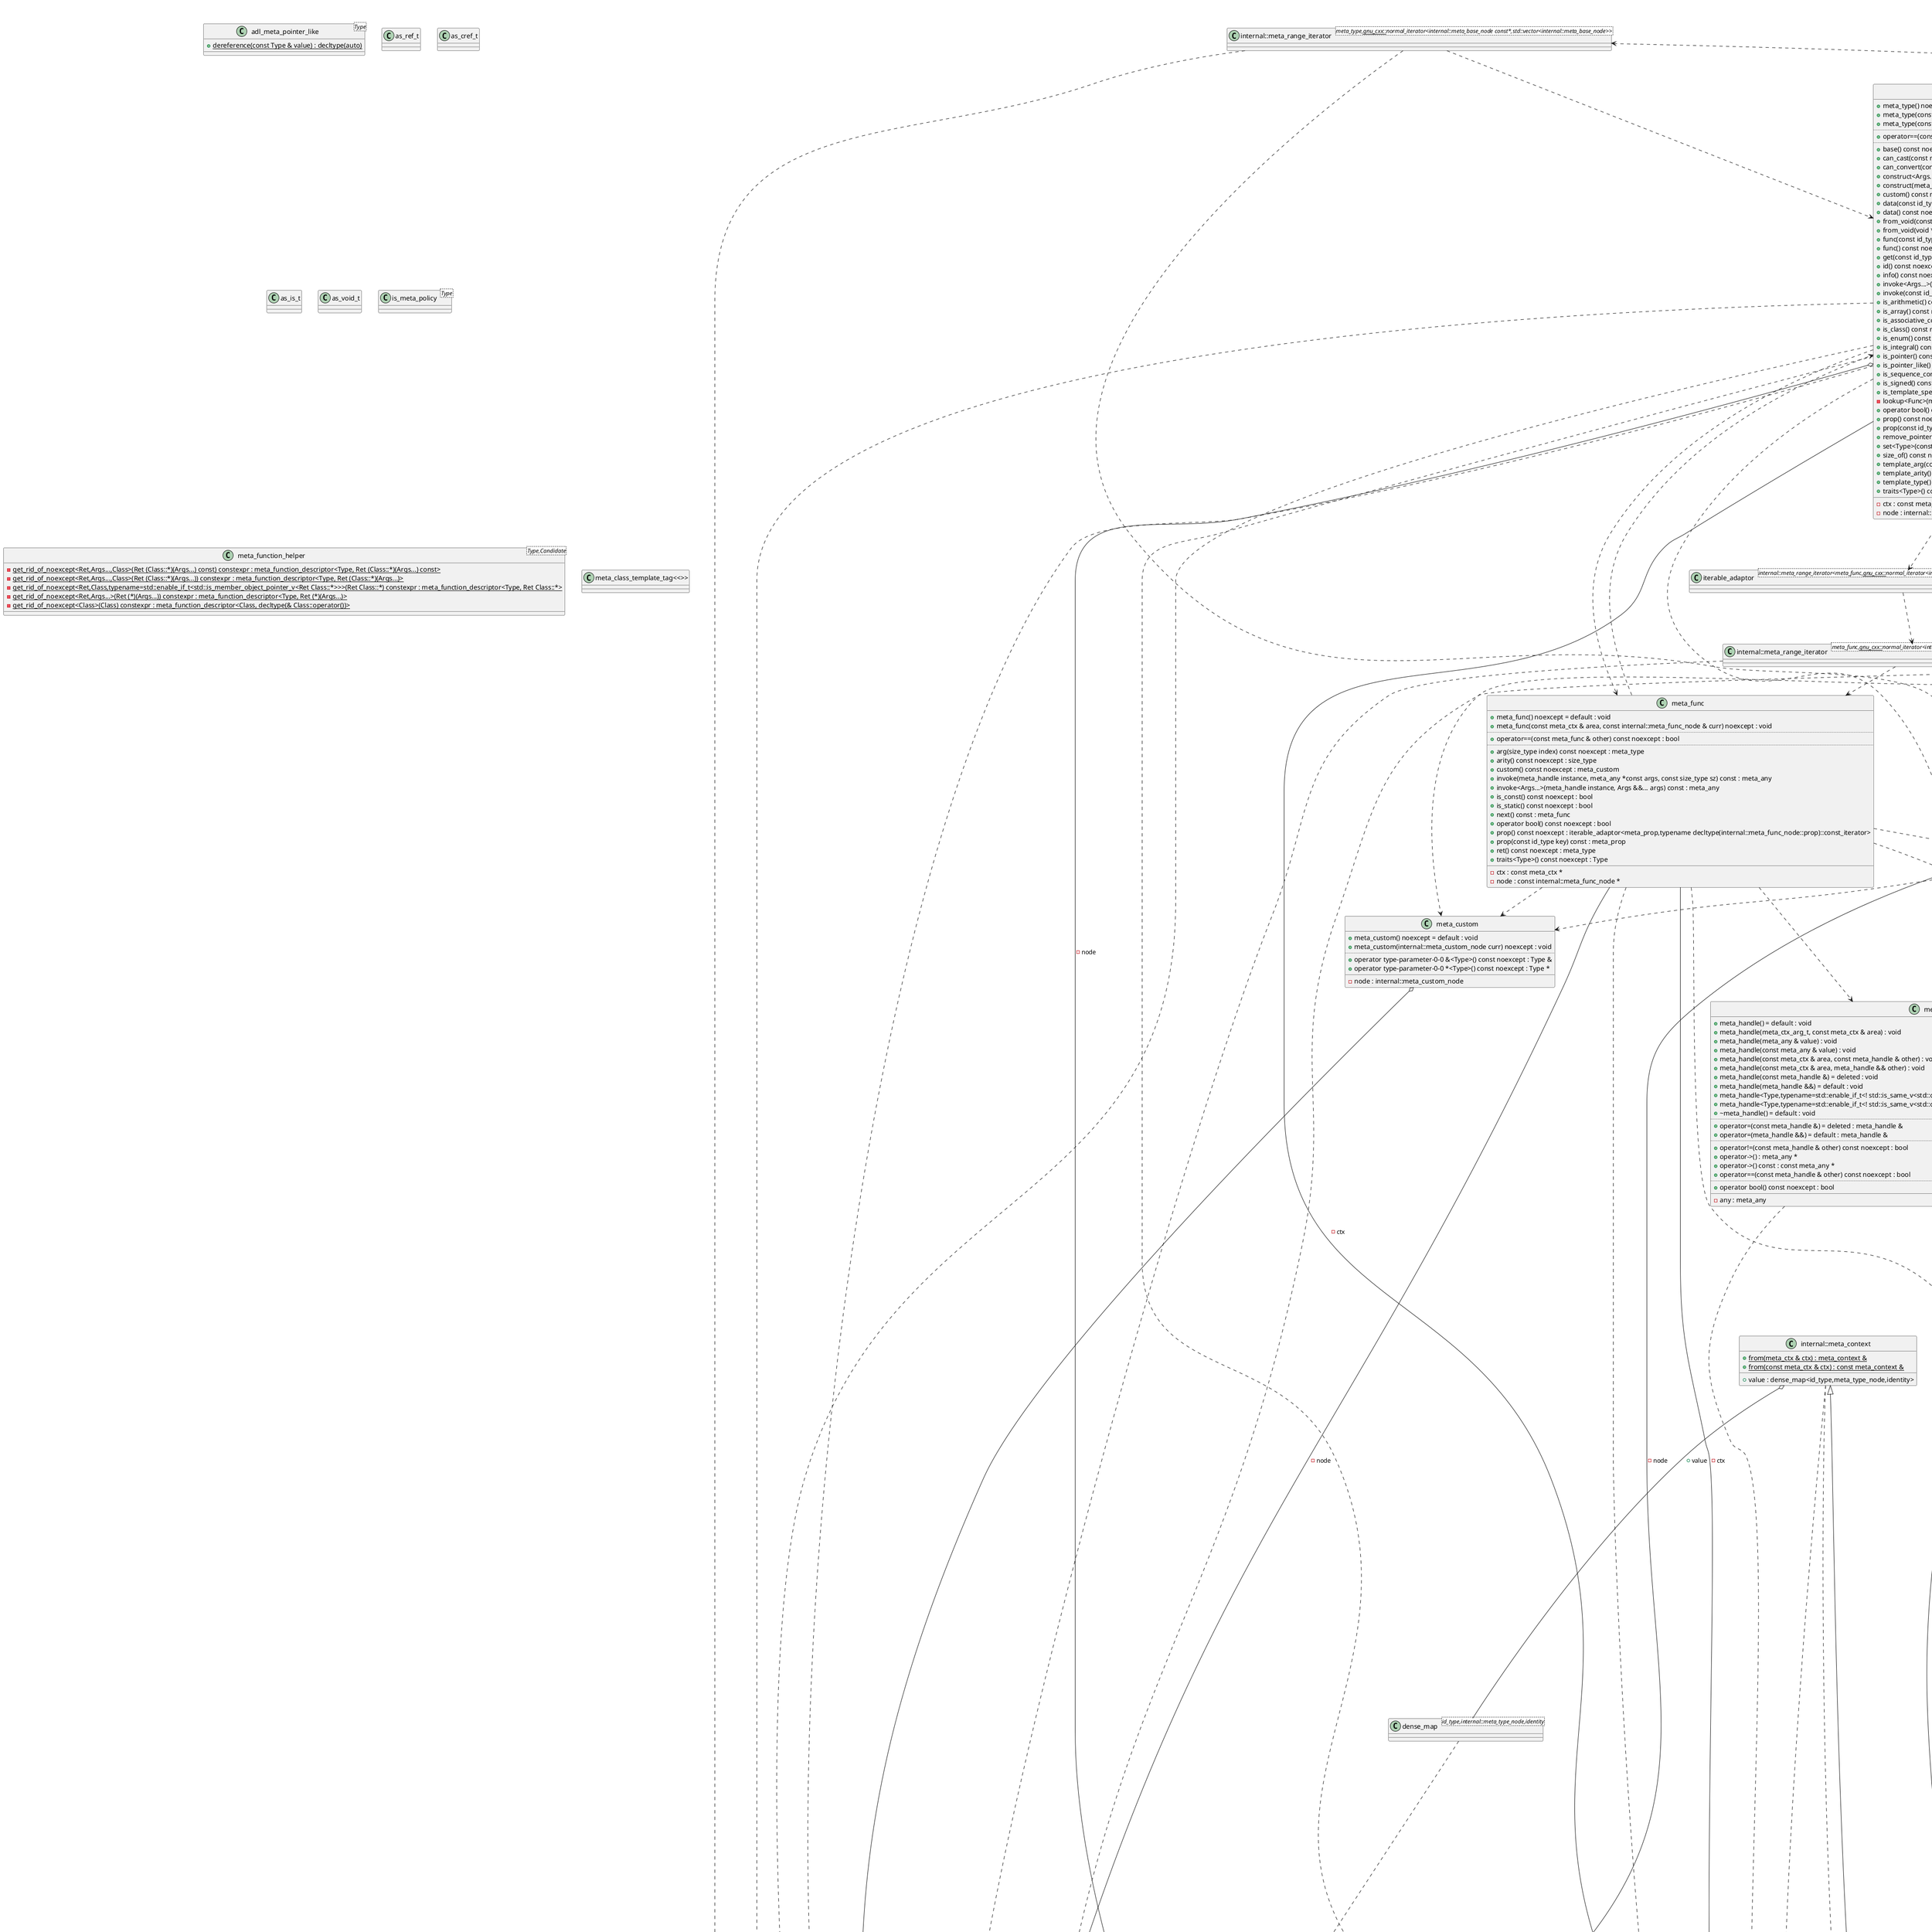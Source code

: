 @startuml
title 'meta' class diagram
class "internal::meta_context" as C_0004307317541812715744
class C_0004307317541812715744 [[https://github.com/skypjack/entt/blob/4a2d1a8541228a90e02a873dba6a980506c42c03/src/entt/meta/context.hpp#L17{meta_context}]] {
{static} +from(meta_ctx & ctx) : meta_context & [[[https://github.com/skypjack/entt/blob/4a2d1a8541228a90e02a873dba6a980506c42c03/src/entt/meta/context.hpp#L20{from}]]]
{static} +from(const meta_ctx & ctx) : const meta_context & [[[https://github.com/skypjack/entt/blob/4a2d1a8541228a90e02a873dba6a980506c42c03/src/entt/meta/context.hpp#L21{from}]]]
__
+value : dense_map<id_type,meta_type_node,identity> [[[https://github.com/skypjack/entt/blob/4a2d1a8541228a90e02a873dba6a980506c42c03/src/entt/meta/context.hpp#L18{value}]]]
}
enum "internal::meta_traits" as C_0002247905158908757956
enum C_0002247905158908757956 [[https://github.com/skypjack/entt/blob/4a2d1a8541228a90e02a873dba6a980506c42c03/src/entt/meta/node.hpp#L29{meta_traits}]] {
is_none
is_const
is_static
is_arithmetic
is_integral
is_signed
is_array
is_enum
is_class
is_pointer
is_meta_pointer_like
is_meta_sequence_container
is_meta_associative_container
_user_defined_traits
_entt_enum_as_bitmask
}
class "internal::meta_custom_node" as C_0003175689000297326642
class C_0003175689000297326642 [[https://github.com/skypjack/entt/blob/4a2d1a8541228a90e02a873dba6a980506c42c03/src/entt/meta/node.hpp#L65{meta_custom_node}]] {
__
+type : id_type [[[https://github.com/skypjack/entt/blob/4a2d1a8541228a90e02a873dba6a980506c42c03/src/entt/meta/node.hpp#L66{type}]]]
+value : std::shared_ptr<void> [[[https://github.com/skypjack/entt/blob/4a2d1a8541228a90e02a873dba6a980506c42c03/src/entt/meta/node.hpp#L67{value}]]]
}
class "internal::meta_prop_node" as C_0018301304309594159703
class C_0018301304309594159703 [[https://github.com/skypjack/entt/blob/4a2d1a8541228a90e02a873dba6a980506c42c03/src/entt/meta/node.hpp#L70{meta_prop_node}]] {
__
+id : id_type [[[https://github.com/skypjack/entt/blob/4a2d1a8541228a90e02a873dba6a980506c42c03/src/entt/meta/node.hpp#L71{id}]]]
+type : meta_type_node (*)(const meta_context &) noexcept [[[https://github.com/skypjack/entt/blob/4a2d1a8541228a90e02a873dba6a980506c42c03/src/entt/meta/node.hpp#L72{type}]]]
+value : std::shared_ptr<void> [[[https://github.com/skypjack/entt/blob/4a2d1a8541228a90e02a873dba6a980506c42c03/src/entt/meta/node.hpp#L73{value}]]]
}
class "internal::meta_base_node" as C_0015313971741182899349
class C_0015313971741182899349 [[https://github.com/skypjack/entt/blob/4a2d1a8541228a90e02a873dba6a980506c42c03/src/entt/meta/node.hpp#L76{meta_base_node}]] {
__
+cast : const void *(*)(const void *) noexcept [[[https://github.com/skypjack/entt/blob/4a2d1a8541228a90e02a873dba6a980506c42c03/src/entt/meta/node.hpp#L79{cast}]]]
+resolve : meta_type_node (*)(const meta_context &) noexcept [[[https://github.com/skypjack/entt/blob/4a2d1a8541228a90e02a873dba6a980506c42c03/src/entt/meta/node.hpp#L78{resolve}]]]
+type : id_type [[[https://github.com/skypjack/entt/blob/4a2d1a8541228a90e02a873dba6a980506c42c03/src/entt/meta/node.hpp#L77{type}]]]
}
class "internal::meta_conv_node" as C_0013957851434622776350
class C_0013957851434622776350 [[https://github.com/skypjack/entt/blob/4a2d1a8541228a90e02a873dba6a980506c42c03/src/entt/meta/node.hpp#L82{meta_conv_node}]] {
__
+conv : meta_any (*)(const meta_ctx &,const void *) [[[https://github.com/skypjack/entt/blob/4a2d1a8541228a90e02a873dba6a980506c42c03/src/entt/meta/node.hpp#L84{conv}]]]
+type : id_type [[[https://github.com/skypjack/entt/blob/4a2d1a8541228a90e02a873dba6a980506c42c03/src/entt/meta/node.hpp#L83{type}]]]
}
class "internal::meta_ctor_node" as C_0015192071153804709838
class C_0015192071153804709838 [[https://github.com/skypjack/entt/blob/4a2d1a8541228a90e02a873dba6a980506c42c03/src/entt/meta/node.hpp#L87{meta_ctor_node}]] {
__
+arg : meta_type (*)(const meta_ctx &,const size_type) noexcept [[[https://github.com/skypjack/entt/blob/4a2d1a8541228a90e02a873dba6a980506c42c03/src/entt/meta/node.hpp#L92{arg}]]]
+arity : size_type [[[https://github.com/skypjack/entt/blob/4a2d1a8541228a90e02a873dba6a980506c42c03/src/entt/meta/node.hpp#L91{arity}]]]
+id : id_type [[[https://github.com/skypjack/entt/blob/4a2d1a8541228a90e02a873dba6a980506c42c03/src/entt/meta/node.hpp#L90{id}]]]
+invoke : meta_any (*)(const meta_ctx &,meta_any *const) [[[https://github.com/skypjack/entt/blob/4a2d1a8541228a90e02a873dba6a980506c42c03/src/entt/meta/node.hpp#L93{invoke}]]]
}
class "internal::meta_dtor_node" as C_0000222830718397081903
class C_0000222830718397081903 [[https://github.com/skypjack/entt/blob/4a2d1a8541228a90e02a873dba6a980506c42c03/src/entt/meta/node.hpp#L96{meta_dtor_node}]] {
__
+dtor : void (*)(void *) [[[https://github.com/skypjack/entt/blob/4a2d1a8541228a90e02a873dba6a980506c42c03/src/entt/meta/node.hpp#L97{dtor}]]]
}
class "internal::meta_data_node" as C_0010404356890845912222
class C_0010404356890845912222 [[https://github.com/skypjack/entt/blob/4a2d1a8541228a90e02a873dba6a980506c42c03/src/entt/meta/node.hpp#L100{meta_data_node}]] {
__
+arg : meta_type (*)(const meta_ctx &,const size_type) noexcept [[[https://github.com/skypjack/entt/blob/4a2d1a8541228a90e02a873dba6a980506c42c03/src/entt/meta/node.hpp#L107{arg}]]]
+arity : size_type [[[https://github.com/skypjack/entt/blob/4a2d1a8541228a90e02a873dba6a980506c42c03/src/entt/meta/node.hpp#L105{arity}]]]
+custom : meta_custom_node [[[https://github.com/skypjack/entt/blob/4a2d1a8541228a90e02a873dba6a980506c42c03/src/entt/meta/node.hpp#L110{custom}]]]
+get : meta_any (*)(const meta_ctx &,meta_handle) [[[https://github.com/skypjack/entt/blob/4a2d1a8541228a90e02a873dba6a980506c42c03/src/entt/meta/node.hpp#L109{get}]]]
+id : id_type [[[https://github.com/skypjack/entt/blob/4a2d1a8541228a90e02a873dba6a980506c42c03/src/entt/meta/node.hpp#L103{id}]]]
+prop : std::vector<meta_prop_node> [[[https://github.com/skypjack/entt/blob/4a2d1a8541228a90e02a873dba6a980506c42c03/src/entt/meta/node.hpp#L111{prop}]]]
+set : bool (*)(meta_handle,meta_any) [[[https://github.com/skypjack/entt/blob/4a2d1a8541228a90e02a873dba6a980506c42c03/src/entt/meta/node.hpp#L108{set}]]]
+traits : meta_traits [[[https://github.com/skypjack/entt/blob/4a2d1a8541228a90e02a873dba6a980506c42c03/src/entt/meta/node.hpp#L104{traits}]]]
+type : meta_type_node (*)(const meta_context &) noexcept [[[https://github.com/skypjack/entt/blob/4a2d1a8541228a90e02a873dba6a980506c42c03/src/entt/meta/node.hpp#L106{type}]]]
}
class "internal::meta_func_node" as C_0007570821389570513771
class C_0007570821389570513771 [[https://github.com/skypjack/entt/blob/4a2d1a8541228a90e02a873dba6a980506c42c03/src/entt/meta/node.hpp#L114{meta_func_node}]] {
__
+arg : meta_type (*)(const meta_ctx &,const size_type) noexcept [[[https://github.com/skypjack/entt/blob/4a2d1a8541228a90e02a873dba6a980506c42c03/src/entt/meta/node.hpp#L121{arg}]]]
+arity : size_type [[[https://github.com/skypjack/entt/blob/4a2d1a8541228a90e02a873dba6a980506c42c03/src/entt/meta/node.hpp#L119{arity}]]]
+custom : meta_custom_node [[[https://github.com/skypjack/entt/blob/4a2d1a8541228a90e02a873dba6a980506c42c03/src/entt/meta/node.hpp#L124{custom}]]]
+id : id_type [[[https://github.com/skypjack/entt/blob/4a2d1a8541228a90e02a873dba6a980506c42c03/src/entt/meta/node.hpp#L117{id}]]]
+invoke : meta_any (*)(const meta_ctx &,meta_handle,meta_any *const) [[[https://github.com/skypjack/entt/blob/4a2d1a8541228a90e02a873dba6a980506c42c03/src/entt/meta/node.hpp#L122{invoke}]]]
+next : std::shared_ptr<meta_func_node> [[[https://github.com/skypjack/entt/blob/4a2d1a8541228a90e02a873dba6a980506c42c03/src/entt/meta/node.hpp#L123{next}]]]
+prop : std::vector<meta_prop_node> [[[https://github.com/skypjack/entt/blob/4a2d1a8541228a90e02a873dba6a980506c42c03/src/entt/meta/node.hpp#L125{prop}]]]
+ret : meta_type_node (*)(const meta_context &) noexcept [[[https://github.com/skypjack/entt/blob/4a2d1a8541228a90e02a873dba6a980506c42c03/src/entt/meta/node.hpp#L120{ret}]]]
+traits : meta_traits [[[https://github.com/skypjack/entt/blob/4a2d1a8541228a90e02a873dba6a980506c42c03/src/entt/meta/node.hpp#L118{traits}]]]
}
class "internal::meta_template_node" as C_0008147246897861431049
class C_0008147246897861431049 [[https://github.com/skypjack/entt/blob/4a2d1a8541228a90e02a873dba6a980506c42c03/src/entt/meta/node.hpp#L128{meta_template_node}]] {
__
+arg : meta_type_node (*)(const meta_context &,const size_type) noexcept [[[https://github.com/skypjack/entt/blob/4a2d1a8541228a90e02a873dba6a980506c42c03/src/entt/meta/node.hpp#L133{arg}]]]
+arity : size_type [[[https://github.com/skypjack/entt/blob/4a2d1a8541228a90e02a873dba6a980506c42c03/src/entt/meta/node.hpp#L131{arity}]]]
+resolve : meta_type_node (*)(const meta_context &) noexcept [[[https://github.com/skypjack/entt/blob/4a2d1a8541228a90e02a873dba6a980506c42c03/src/entt/meta/node.hpp#L132{resolve}]]]
}
class "internal::meta_type_descriptor" as C_0012218012266668107598
class C_0012218012266668107598 [[https://github.com/skypjack/entt/blob/4a2d1a8541228a90e02a873dba6a980506c42c03/src/entt/meta/node.hpp#L136{meta_type_descriptor}]] {
__
+base : std::vector<meta_base_node> [[[https://github.com/skypjack/entt/blob/4a2d1a8541228a90e02a873dba6a980506c42c03/src/entt/meta/node.hpp#L138{base}]]]
+conv : std::vector<meta_conv_node> [[[https://github.com/skypjack/entt/blob/4a2d1a8541228a90e02a873dba6a980506c42c03/src/entt/meta/node.hpp#L139{conv}]]]
+ctor : std::vector<meta_ctor_node> [[[https://github.com/skypjack/entt/blob/4a2d1a8541228a90e02a873dba6a980506c42c03/src/entt/meta/node.hpp#L137{ctor}]]]
+data : std::vector<meta_data_node> [[[https://github.com/skypjack/entt/blob/4a2d1a8541228a90e02a873dba6a980506c42c03/src/entt/meta/node.hpp#L140{data}]]]
+func : std::vector<meta_func_node> [[[https://github.com/skypjack/entt/blob/4a2d1a8541228a90e02a873dba6a980506c42c03/src/entt/meta/node.hpp#L141{func}]]]
+prop : std::vector<meta_prop_node> [[[https://github.com/skypjack/entt/blob/4a2d1a8541228a90e02a873dba6a980506c42c03/src/entt/meta/node.hpp#L142{prop}]]]
}
class "internal::meta_type_node" as C_0004200430569073867348
class C_0004200430569073867348 [[https://github.com/skypjack/entt/blob/4a2d1a8541228a90e02a873dba6a980506c42c03/src/entt/meta/node.hpp#L145{meta_type_node}]] {
__
+conversion_helper : double (*)(void *,const void *) [[[https://github.com/skypjack/entt/blob/4a2d1a8541228a90e02a873dba6a980506c42c03/src/entt/meta/node.hpp#L155{conversion_helper}]]]
+custom : meta_custom_node [[[https://github.com/skypjack/entt/blob/4a2d1a8541228a90e02a873dba6a980506c42c03/src/entt/meta/node.hpp#L159{custom}]]]
+default_constructor : meta_any (*)(const meta_ctx &) [[[https://github.com/skypjack/entt/blob/4a2d1a8541228a90e02a873dba6a980506c42c03/src/entt/meta/node.hpp#L154{default_constructor}]]]
+details : std::shared_ptr<meta_type_descriptor> [[[https://github.com/skypjack/entt/blob/4a2d1a8541228a90e02a873dba6a980506c42c03/src/entt/meta/node.hpp#L160{details}]]]
+dtor : meta_dtor_node [[[https://github.com/skypjack/entt/blob/4a2d1a8541228a90e02a873dba6a980506c42c03/src/entt/meta/node.hpp#L158{dtor}]]]
+from_void : meta_any (*)(const meta_ctx &,void *,const void *) [[[https://github.com/skypjack/entt/blob/4a2d1a8541228a90e02a873dba6a980506c42c03/src/entt/meta/node.hpp#L156{from_void}]]]
+id : id_type [[[https://github.com/skypjack/entt/blob/4a2d1a8541228a90e02a873dba6a980506c42c03/src/entt/meta/node.hpp#L149{id}]]]
+info : const type_info * [[[https://github.com/skypjack/entt/blob/4a2d1a8541228a90e02a873dba6a980506c42c03/src/entt/meta/node.hpp#L148{info}]]]
+remove_pointer : meta_type_node (*)(const meta_context &) noexcept [[[https://github.com/skypjack/entt/blob/4a2d1a8541228a90e02a873dba6a980506c42c03/src/entt/meta/node.hpp#L153{remove_pointer}]]]
+resolve : meta_type_node (*)(const meta_context &) noexcept [[[https://github.com/skypjack/entt/blob/4a2d1a8541228a90e02a873dba6a980506c42c03/src/entt/meta/node.hpp#L152{resolve}]]]
+size_of : size_type [[[https://github.com/skypjack/entt/blob/4a2d1a8541228a90e02a873dba6a980506c42c03/src/entt/meta/node.hpp#L151{size_of}]]]
+templ : meta_template_node [[[https://github.com/skypjack/entt/blob/4a2d1a8541228a90e02a873dba6a980506c42c03/src/entt/meta/node.hpp#L157{templ}]]]
+traits : meta_traits [[[https://github.com/skypjack/entt/blob/4a2d1a8541228a90e02a873dba6a980506c42c03/src/entt/meta/node.hpp#L150{traits}]]]
}
class "internal::meta_range_iterator<Type,It>" as C_0013440492747606260881
class C_0013440492747606260881 [[https://github.com/skypjack/entt/blob/4a2d1a8541228a90e02a873dba6a980506c42c03/src/entt/meta/range.hpp#L19{meta_range_iterator}]] {
+meta_range_iterator() noexcept : void [[[https://github.com/skypjack/entt/blob/4a2d1a8541228a90e02a873dba6a980506c42c03/src/entt/meta/range.hpp#L27{meta_range_iterator}]]]
+meta_range_iterator(const meta_ctx & area, const It iter) noexcept : void [[[https://github.com/skypjack/entt/blob/4a2d1a8541228a90e02a873dba6a980506c42c03/src/entt/meta/range.hpp#L31{meta_range_iterator}]]]
..
+operator*() constexpr const noexcept : reference [[[https://github.com/skypjack/entt/blob/4a2d1a8541228a90e02a873dba6a980506c42c03/src/entt/meta/range.hpp#L85{operator*}]]]
+operator+(const difference_type value) constexpr const noexcept : meta_range_iterator<Type,It> [[[https://github.com/skypjack/entt/blob/4a2d1a8541228a90e02a873dba6a980506c42c03/src/entt/meta/range.hpp#L58{operator+}]]]
+operator++() constexpr noexcept : meta_range_iterator<Type,It> & [[[https://github.com/skypjack/entt/blob/4a2d1a8541228a90e02a873dba6a980506c42c03/src/entt/meta/range.hpp#L35{operator++}]]]
+operator++(int) constexpr noexcept : meta_range_iterator<Type,It> [[[https://github.com/skypjack/entt/blob/4a2d1a8541228a90e02a873dba6a980506c42c03/src/entt/meta/range.hpp#L39{operator++}]]]
+operator+=(const difference_type value) constexpr noexcept : meta_range_iterator<Type,It> & [[[https://github.com/skypjack/entt/blob/4a2d1a8541228a90e02a873dba6a980506c42c03/src/entt/meta/range.hpp#L53{operator+=}]]]
+operator-(const difference_type value) constexpr const noexcept : meta_range_iterator<Type,It> [[[https://github.com/skypjack/entt/blob/4a2d1a8541228a90e02a873dba6a980506c42c03/src/entt/meta/range.hpp#L67{operator-}]]]
+operator--() constexpr noexcept : meta_range_iterator<Type,It> & [[[https://github.com/skypjack/entt/blob/4a2d1a8541228a90e02a873dba6a980506c42c03/src/entt/meta/range.hpp#L44{operator--}]]]
+operator--(int) constexpr noexcept : meta_range_iterator<Type,It> [[[https://github.com/skypjack/entt/blob/4a2d1a8541228a90e02a873dba6a980506c42c03/src/entt/meta/range.hpp#L48{operator--}]]]
+operator-=(const difference_type value) constexpr noexcept : meta_range_iterator<Type,It> & [[[https://github.com/skypjack/entt/blob/4a2d1a8541228a90e02a873dba6a980506c42c03/src/entt/meta/range.hpp#L63{operator-=}]]]
+operator->() constexpr const noexcept : pointer [[[https://github.com/skypjack/entt/blob/4a2d1a8541228a90e02a873dba6a980506c42c03/src/entt/meta/range.hpp#L81{operator->}]]]
+operator[](const difference_type value) constexpr const noexcept : reference [[[https://github.com/skypjack/entt/blob/4a2d1a8541228a90e02a873dba6a980506c42c03/src/entt/meta/range.hpp#L71{operator[]}]]]
__
-ctx : const meta_ctx * [[[https://github.com/skypjack/entt/blob/4a2d1a8541228a90e02a873dba6a980506c42c03/src/entt/meta/range.hpp#L100{ctx}]]]
-it : It [[[https://github.com/skypjack/entt/blob/4a2d1a8541228a90e02a873dba6a980506c42c03/src/entt/meta/range.hpp#L99{it}]]]
}
class "internal::meta_range_iterator<meta_prop,__gnu_cxx::__normal_iterator<internal::meta_prop_node const*,std::vector<internal::meta_prop_node>>>" as C_0010597392666567577960
class C_0010597392666567577960 [[https://github.com/skypjack/entt/blob/4a2d1a8541228a90e02a873dba6a980506c42c03/src/entt/meta/meta.hpp#L941{meta_range_iterator}]] {
__
}
class "internal::meta_range_iterator<meta_type,__gnu_cxx::__normal_iterator<internal::meta_base_node const*,std::vector<internal::meta_base_node>>>" as C_0005062077821459372496
class C_0005062077821459372496 [[https://github.com/skypjack/entt/blob/4a2d1a8541228a90e02a873dba6a980506c42c03/src/entt/meta/meta.hpp#L1403{meta_range_iterator}]] {
__
}
class "internal::meta_range_iterator<meta_data,__gnu_cxx::__normal_iterator<internal::meta_data_node const*,std::vector<internal::meta_data_node>>>" as C_0010627804192240854918
class C_0010627804192240854918 [[https://github.com/skypjack/entt/blob/4a2d1a8541228a90e02a873dba6a980506c42c03/src/entt/meta/meta.hpp#L1412{meta_range_iterator}]] {
__
}
class "internal::meta_range_iterator<meta_func,__gnu_cxx::__normal_iterator<internal::meta_func_node const*,std::vector<internal::meta_func_node>>>" as C_0007678722061188137301
class C_0007678722061188137301 [[https://github.com/skypjack/entt/blob/4a2d1a8541228a90e02a873dba6a980506c42c03/src/entt/meta/meta.hpp#L1431{meta_range_iterator}]] {
__
}
class "internal::basic_meta_factory" as C_0017620594618235802433
class C_0017620594618235802433 [[https://github.com/skypjack/entt/blob/4a2d1a8541228a90e02a873dba6a980506c42c03/src/entt/meta/factory.hpp#L30{basic_meta_factory}]] {
+basic_meta_factory(const id_type id, meta_ctx & area) : void [[[https://github.com/skypjack/entt/blob/4a2d1a8541228a90e02a873dba6a980506c42c03/src/entt/meta/factory.hpp#L137{basic_meta_factory}]]]
..
#custom(meta_custom_node node) : void [[[https://github.com/skypjack/entt/blob/4a2d1a8541228a90e02a873dba6a980506c42c03/src/entt/meta/factory.hpp#L126{custom}]]]
#data(meta_data_node node) : void [[[https://github.com/skypjack/entt/blob/4a2d1a8541228a90e02a873dba6a980506c42c03/src/entt/meta/factory.hpp#L80{data}]]]
#dtor(meta_dtor_node node) : void [[[https://github.com/skypjack/entt/blob/4a2d1a8541228a90e02a873dba6a980506c42c03/src/entt/meta/factory.hpp#L75{dtor}]]]
-find_member_or_assert() : internal::meta_data_node * [[[https://github.com/skypjack/entt/blob/4a2d1a8541228a90e02a873dba6a980506c42c03/src/entt/meta/factory.hpp#L33{find_member_or_assert}]]]
-find_overload_or_assert() : meta_func_node * [[[https://github.com/skypjack/entt/blob/4a2d1a8541228a90e02a873dba6a980506c42c03/src/entt/meta/factory.hpp#L39{find_overload_or_assert}]]]
#func(meta_func_node node) : void [[[https://github.com/skypjack/entt/blob/4a2d1a8541228a90e02a873dba6a980506c42c03/src/entt/meta/factory.hpp#L90{func}]]]
#insert_or_assign<Type>(Type node) : void
#prop(meta_prop_node node) : void [[[https://github.com/skypjack/entt/blob/4a2d1a8541228a90e02a873dba6a980506c42c03/src/entt/meta/factory.hpp#L101{prop}]]]
-reset_bucket(const id_type id, invoke_type *const ref = nullptr) : void [[[https://github.com/skypjack/entt/blob/4a2d1a8541228a90e02a873dba6a980506c42c03/src/entt/meta/factory.hpp#L45{reset_bucket}]]]
#traits(const meta_traits value) : void [[[https://github.com/skypjack/entt/blob/4a2d1a8541228a90e02a873dba6a980506c42c03/src/entt/meta/factory.hpp#L116{traits}]]]
#type(const id_type id) noexcept : void [[[https://github.com/skypjack/entt/blob/4a2d1a8541228a90e02a873dba6a980506c42c03/src/entt/meta/factory.hpp#L51{type}]]]
__
-bucket : id_type [[[https://github.com/skypjack/entt/blob/4a2d1a8541228a90e02a873dba6a980506c42c03/src/entt/meta/factory.hpp#L153{bucket}]]]
-ctx : meta_ctx * [[[https://github.com/skypjack/entt/blob/4a2d1a8541228a90e02a873dba6a980506c42c03/src/entt/meta/factory.hpp#L151{ctx}]]]
-details : meta_type_descriptor * [[[https://github.com/skypjack/entt/blob/4a2d1a8541228a90e02a873dba6a980506c42c03/src/entt/meta/factory.hpp#L155{details}]]]
-invoke : invoke_type * [[[https://github.com/skypjack/entt/blob/4a2d1a8541228a90e02a873dba6a980506c42c03/src/entt/meta/factory.hpp#L154{invoke}]]]
-parent : id_type [[[https://github.com/skypjack/entt/blob/4a2d1a8541228a90e02a873dba6a980506c42c03/src/entt/meta/factory.hpp#L152{parent}]]]
}
class "internal::fixed_size_sequence_container<typename,typename=void>" as C_0000823428983911272085
class C_0000823428983911272085 [[https://github.com/skypjack/entt/blob/4a2d1a8541228a90e02a873dba6a980506c42c03/src/entt/meta/container.hpp#L28{fixed_size_sequence_container}]] {
__
}
class "internal::fixed_size_sequence_container<Type,void>" as C_0015549495788630214149
class C_0015549495788630214149 [[https://github.com/skypjack/entt/blob/4a2d1a8541228a90e02a873dba6a980506c42c03/src/entt/meta/container.hpp#L31{fixed_size_sequence_container}]] {
__
}
class "internal::key_only_associative_container<typename,typename=void>" as C_0015511039055756405172
class C_0015511039055756405172 [[https://github.com/skypjack/entt/blob/4a2d1a8541228a90e02a873dba6a980506c42c03/src/entt/meta/container.hpp#L37{key_only_associative_container}]] {
__
}
class "internal::key_only_associative_container<Type,void>" as C_0006012875802646153400
class C_0006012875802646153400 [[https://github.com/skypjack/entt/blob/4a2d1a8541228a90e02a873dba6a980506c42c03/src/entt/meta/container.hpp#L40{key_only_associative_container}]] {
__
}
class "internal::reserve_aware_container<typename,typename=void>" as C_0004428151604452775076
class C_0004428151604452775076 [[https://github.com/skypjack/entt/blob/4a2d1a8541228a90e02a873dba6a980506c42c03/src/entt/meta/container.hpp#L46{reserve_aware_container}]] {
__
}
class "internal::reserve_aware_container<Type,void>" as C_0015865684875424635326
class C_0015865684875424635326 [[https://github.com/skypjack/entt/blob/4a2d1a8541228a90e02a873dba6a980506c42c03/src/entt/meta/container.hpp#L49{reserve_aware_container}]] {
__
}
class "dense_map<id_type,internal::meta_type_node,identity>" as C_0009055773874482737663
class C_0009055773874482737663 [[https://github.com/skypjack/entt/blob/4a2d1a8541228a90e02a873dba6a980506c42c03/src/entt/meta/context.hpp#L18{dense_map}]] {
__
}
class "meta_ctx_arg_t" as C_0003713876806776782243
class C_0003713876806776782243 [[https://github.com/skypjack/entt/blob/4a2d1a8541228a90e02a873dba6a980506c42c03/src/entt/meta/context.hpp#L28{meta_ctx_arg_t}]] {
__
}
class "meta_ctx" as C_0016655360933662495898
class C_0016655360933662495898 [[https://github.com/skypjack/entt/blob/4a2d1a8541228a90e02a873dba6a980506c42c03/src/entt/meta/context.hpp#L34{meta_ctx}]] {
__
}
class "adl_meta_pointer_like<Type>" as C_0002303961819203701575
class C_0002303961819203701575 [[https://github.com/skypjack/entt/blob/4a2d1a8541228a90e02a873dba6a980506c42c03/src/entt/meta/adl_pointer.hpp#L22{adl_meta_pointer_like}]] {
{static} +dereference(const Type & value) : decltype(auto) [[[https://github.com/skypjack/entt/blob/4a2d1a8541228a90e02a873dba6a980506c42c03/src/entt/meta/adl_pointer.hpp#L28{dereference}]]]
__
}
class "is_meta_pointer_like<typename>" as C_0001737904853584333077
class C_0001737904853584333077 [[https://github.com/skypjack/entt/blob/4a2d1a8541228a90e02a873dba6a980506c42c03/src/entt/meta/type_traits.hpp#L35{is_meta_pointer_like}]] {
__
}
class "is_meta_pointer_like<Type>" as C_0000812516507709095862
class C_0000812516507709095862 [[https://github.com/skypjack/entt/blob/4a2d1a8541228a90e02a873dba6a980506c42c03/src/entt/meta/type_traits.hpp#L43{is_meta_pointer_like}]] {
__
}
class "is_meta_pointer_like<Type const>" as C_0014008550658469300176
class C_0014008550658469300176 [[https://github.com/skypjack/entt/blob/4a2d1a8541228a90e02a873dba6a980506c42c03/src/entt/meta/type_traits.hpp#L43{is_meta_pointer_like}]] {
__
}
class "input_iterator_pointer<std::pair<id_type,Type>>" as C_0014615334135644369812
class C_0014615334135644369812 [[https://github.com/skypjack/entt/blob/4a2d1a8541228a90e02a873dba6a980506c42c03/src/entt/meta/range.hpp#L81{input_iterator_pointer}]] {
__
}
class "iterable_adaptor<internal::meta_range_iterator<Type,It>>" as C_0015044794635548498513
class C_0015044794635548498513 [[https://github.com/skypjack/entt/blob/4a2d1a8541228a90e02a873dba6a980506c42c03/src/entt/meta/range.hpp#L147{iterable_adaptor}]] {
__
}
class "meta_sequence_container" as C_0011343685482088399521
class C_0011343685482088399521 [[https://github.com/skypjack/entt/blob/4a2d1a8541228a90e02a873dba6a980506c42c03/src/entt/meta/meta.hpp#L31{meta_sequence_container}]] {
+meta_sequence_container() = default : void [[[https://github.com/skypjack/entt/blob/4a2d1a8541228a90e02a873dba6a980506c42c03/src/entt/meta/meta.hpp#L41{meta_sequence_container}]]]
+meta_sequence_container(const meta_ctx & area) noexcept : void [[[https://github.com/skypjack/entt/blob/4a2d1a8541228a90e02a873dba6a980506c42c03/src/entt/meta/meta.hpp#L47{meta_sequence_container}]]]
..
+operator[](size_type) : meta_any [[[https://github.com/skypjack/entt/blob/4a2d1a8541228a90e02a873dba6a980506c42c03/src/entt/meta/meta.hpp#L80{operator[]}]]]
..
+begin() : iterator [[[https://github.com/skypjack/entt/blob/4a2d1a8541228a90e02a873dba6a980506c42c03/src/entt/meta/meta.hpp#L76{begin}]]]
+clear() : bool [[[https://github.com/skypjack/entt/blob/4a2d1a8541228a90e02a873dba6a980506c42c03/src/entt/meta/meta.hpp#L74{clear}]]]
+end() : iterator [[[https://github.com/skypjack/entt/blob/4a2d1a8541228a90e02a873dba6a980506c42c03/src/entt/meta/meta.hpp#L77{end}]]]
+erase(const iterator &) : iterator [[[https://github.com/skypjack/entt/blob/4a2d1a8541228a90e02a873dba6a980506c42c03/src/entt/meta/meta.hpp#L79{erase}]]]
+insert(const iterator &, meta_any) : iterator [[[https://github.com/skypjack/entt/blob/4a2d1a8541228a90e02a873dba6a980506c42c03/src/entt/meta/meta.hpp#L78{insert}]]]
+operator bool() const noexcept : bool [[[https://github.com/skypjack/entt/blob/4a2d1a8541228a90e02a873dba6a980506c42c03/src/entt/meta/meta.hpp#L81{operator bool}]]]
+rebind<Type>(Type & instance) noexcept : void
+reserve(size_type) : bool [[[https://github.com/skypjack/entt/blob/4a2d1a8541228a90e02a873dba6a980506c42c03/src/entt/meta/meta.hpp#L75{reserve}]]]
+resize(size_type) : bool [[[https://github.com/skypjack/entt/blob/4a2d1a8541228a90e02a873dba6a980506c42c03/src/entt/meta/meta.hpp#L73{resize}]]]
+size() const noexcept : size_type [[[https://github.com/skypjack/entt/blob/4a2d1a8541228a90e02a873dba6a980506c42c03/src/entt/meta/meta.hpp#L72{size}]]]
+value_type() const noexcept : meta_type [[[https://github.com/skypjack/entt/blob/4a2d1a8541228a90e02a873dba6a980506c42c03/src/entt/meta/meta.hpp#L71{value_type}]]]
__
-begin_fn : iterator (*)(const meta_ctx &,void *,const void *) [[[https://github.com/skypjack/entt/blob/4a2d1a8541228a90e02a873dba6a980506c42c03/src/entt/meta/meta.hpp#L91{begin_fn}]]]
-clear_fn : bool (*)(void *) [[[https://github.com/skypjack/entt/blob/4a2d1a8541228a90e02a873dba6a980506c42c03/src/entt/meta/meta.hpp#L88{clear_fn}]]]
-const_only : bool [[[https://github.com/skypjack/entt/blob/4a2d1a8541228a90e02a873dba6a980506c42c03/src/entt/meta/meta.hpp#L96{const_only}]]]
-const_reference_node : internal::meta_type_node (*)(const internal::meta_context &) [[[https://github.com/skypjack/entt/blob/4a2d1a8541228a90e02a873dba6a980506c42c03/src/entt/meta/meta.hpp#L86{const_reference_node}]]]
-ctx : const meta_ctx * [[[https://github.com/skypjack/entt/blob/4a2d1a8541228a90e02a873dba6a980506c42c03/src/entt/meta/meta.hpp#L84{ctx}]]]
-data : const void * [[[https://github.com/skypjack/entt/blob/4a2d1a8541228a90e02a873dba6a980506c42c03/src/entt/meta/meta.hpp#L95{data}]]]
-end_fn : iterator (*)(const meta_ctx &,void *,const void *) [[[https://github.com/skypjack/entt/blob/4a2d1a8541228a90e02a873dba6a980506c42c03/src/entt/meta/meta.hpp#L92{end_fn}]]]
-erase_fn : iterator (*)(const meta_ctx &,void *,const iterator &) [[[https://github.com/skypjack/entt/blob/4a2d1a8541228a90e02a873dba6a980506c42c03/src/entt/meta/meta.hpp#L94{erase_fn}]]]
-insert_fn : iterator (*)(const meta_ctx &,void *,const void *,const void *,const iterator &) [[[https://github.com/skypjack/entt/blob/4a2d1a8541228a90e02a873dba6a980506c42c03/src/entt/meta/meta.hpp#L93{insert_fn}]]]
-reserve_fn : bool (*)(void *,const size_type) [[[https://github.com/skypjack/entt/blob/4a2d1a8541228a90e02a873dba6a980506c42c03/src/entt/meta/meta.hpp#L89{reserve_fn}]]]
-resize_fn : bool (*)(void *,const size_type) [[[https://github.com/skypjack/entt/blob/4a2d1a8541228a90e02a873dba6a980506c42c03/src/entt/meta/meta.hpp#L90{resize_fn}]]]
-size_fn : size_type (*)(const void *) [[[https://github.com/skypjack/entt/blob/4a2d1a8541228a90e02a873dba6a980506c42c03/src/entt/meta/meta.hpp#L87{size_fn}]]]
-value_type_node : internal::meta_type_node (*)(const internal::meta_context &) [[[https://github.com/skypjack/entt/blob/4a2d1a8541228a90e02a873dba6a980506c42c03/src/entt/meta/meta.hpp#L85{value_type_node}]]]
}
class "meta_associative_container" as C_0002938499420373980643
class C_0002938499420373980643 [[https://github.com/skypjack/entt/blob/4a2d1a8541228a90e02a873dba6a980506c42c03/src/entt/meta/meta.hpp#L100{meta_associative_container}]] {
+meta_associative_container() = default : void [[[https://github.com/skypjack/entt/blob/4a2d1a8541228a90e02a873dba6a980506c42c03/src/entt/meta/meta.hpp#L110{meta_associative_container}]]]
+meta_associative_container(const meta_ctx & area) noexcept : void [[[https://github.com/skypjack/entt/blob/4a2d1a8541228a90e02a873dba6a980506c42c03/src/entt/meta/meta.hpp#L116{meta_associative_container}]]]
..
+begin() : iterator [[[https://github.com/skypjack/entt/blob/4a2d1a8541228a90e02a873dba6a980506c42c03/src/entt/meta/meta.hpp#L151{begin}]]]
+clear() : bool [[[https://github.com/skypjack/entt/blob/4a2d1a8541228a90e02a873dba6a980506c42c03/src/entt/meta/meta.hpp#L149{clear}]]]
+end() : iterator [[[https://github.com/skypjack/entt/blob/4a2d1a8541228a90e02a873dba6a980506c42c03/src/entt/meta/meta.hpp#L152{end}]]]
+erase(meta_any) : size_type [[[https://github.com/skypjack/entt/blob/4a2d1a8541228a90e02a873dba6a980506c42c03/src/entt/meta/meta.hpp#L154{erase}]]]
+find(meta_any) : iterator [[[https://github.com/skypjack/entt/blob/4a2d1a8541228a90e02a873dba6a980506c42c03/src/entt/meta/meta.hpp#L155{find}]]]
+insert(meta_any, meta_any) : bool [[[https://github.com/skypjack/entt/blob/4a2d1a8541228a90e02a873dba6a980506c42c03/src/entt/meta/meta.hpp#L153{insert}]]]
+key_type() const noexcept : meta_type [[[https://github.com/skypjack/entt/blob/4a2d1a8541228a90e02a873dba6a980506c42c03/src/entt/meta/meta.hpp#L145{key_type}]]]
+mapped_type() const noexcept : meta_type [[[https://github.com/skypjack/entt/blob/4a2d1a8541228a90e02a873dba6a980506c42c03/src/entt/meta/meta.hpp#L146{mapped_type}]]]
+operator bool() const noexcept : bool [[[https://github.com/skypjack/entt/blob/4a2d1a8541228a90e02a873dba6a980506c42c03/src/entt/meta/meta.hpp#L156{operator bool}]]]
+rebind<Type>(Type & instance) noexcept : void
+reserve(size_type) : bool [[[https://github.com/skypjack/entt/blob/4a2d1a8541228a90e02a873dba6a980506c42c03/src/entt/meta/meta.hpp#L150{reserve}]]]
+size() const noexcept : size_type [[[https://github.com/skypjack/entt/blob/4a2d1a8541228a90e02a873dba6a980506c42c03/src/entt/meta/meta.hpp#L148{size}]]]
+value_type() const noexcept : meta_type [[[https://github.com/skypjack/entt/blob/4a2d1a8541228a90e02a873dba6a980506c42c03/src/entt/meta/meta.hpp#L147{value_type}]]]
__
-begin_fn : iterator (*)(const meta_ctx &,void *,const void *) [[[https://github.com/skypjack/entt/blob/4a2d1a8541228a90e02a873dba6a980506c42c03/src/entt/meta/meta.hpp#L166{begin_fn}]]]
-clear_fn : bool (*)(void *) [[[https://github.com/skypjack/entt/blob/4a2d1a8541228a90e02a873dba6a980506c42c03/src/entt/meta/meta.hpp#L164{clear_fn}]]]
-const_only : bool [[[https://github.com/skypjack/entt/blob/4a2d1a8541228a90e02a873dba6a980506c42c03/src/entt/meta/meta.hpp#L172{const_only}]]]
-ctx : const meta_ctx * [[[https://github.com/skypjack/entt/blob/4a2d1a8541228a90e02a873dba6a980506c42c03/src/entt/meta/meta.hpp#L159{ctx}]]]
-data : const void * [[[https://github.com/skypjack/entt/blob/4a2d1a8541228a90e02a873dba6a980506c42c03/src/entt/meta/meta.hpp#L171{data}]]]
-end_fn : iterator (*)(const meta_ctx &,void *,const void *) [[[https://github.com/skypjack/entt/blob/4a2d1a8541228a90e02a873dba6a980506c42c03/src/entt/meta/meta.hpp#L167{end_fn}]]]
-erase_fn : size_type (*)(void *,const void *) [[[https://github.com/skypjack/entt/blob/4a2d1a8541228a90e02a873dba6a980506c42c03/src/entt/meta/meta.hpp#L169{erase_fn}]]]
-find_fn : iterator (*)(const meta_ctx &,void *,const void *,const void *) [[[https://github.com/skypjack/entt/blob/4a2d1a8541228a90e02a873dba6a980506c42c03/src/entt/meta/meta.hpp#L170{find_fn}]]]
-insert_fn : bool (*)(void *,const void *,const void *) [[[https://github.com/skypjack/entt/blob/4a2d1a8541228a90e02a873dba6a980506c42c03/src/entt/meta/meta.hpp#L168{insert_fn}]]]
-key_type_node : internal::meta_type_node (*)(const internal::meta_context &) [[[https://github.com/skypjack/entt/blob/4a2d1a8541228a90e02a873dba6a980506c42c03/src/entt/meta/meta.hpp#L160{key_type_node}]]]
-mapped_type_node : internal::meta_type_node (*)(const internal::meta_context &) [[[https://github.com/skypjack/entt/blob/4a2d1a8541228a90e02a873dba6a980506c42c03/src/entt/meta/meta.hpp#L161{mapped_type_node}]]]
-reserve_fn : bool (*)(void *,const size_type) [[[https://github.com/skypjack/entt/blob/4a2d1a8541228a90e02a873dba6a980506c42c03/src/entt/meta/meta.hpp#L165{reserve_fn}]]]
-size_fn : size_type (*)(const void *) [[[https://github.com/skypjack/entt/blob/4a2d1a8541228a90e02a873dba6a980506c42c03/src/entt/meta/meta.hpp#L163{size_fn}]]]
-value_type_node : internal::meta_type_node (*)(const internal::meta_context &) [[[https://github.com/skypjack/entt/blob/4a2d1a8541228a90e02a873dba6a980506c42c03/src/entt/meta/meta.hpp#L162{value_type_node}]]]
}
class "basic_any" as C_0016531655681078317853
class C_0016531655681078317853 [[https://github.com/skypjack/entt/blob/4a2d1a8541228a90e02a873dba6a980506c42c03/src/entt/meta/meta.hpp#L221{basic_any}]] {
__
}
class "meta_any" as C_0015746478186703598126
class C_0015746478186703598126 [[https://github.com/skypjack/entt/blob/4a2d1a8541228a90e02a873dba6a980506c42c03/src/entt/meta/meta.hpp#L179{meta_any}]] {
-meta_any(const meta_any & other, any ref) noexcept : void [[[https://github.com/skypjack/entt/blob/4a2d1a8541228a90e02a873dba6a980506c42c03/src/entt/meta/meta.hpp#L221{meta_any}]]]
+meta_any() = default : void [[[https://github.com/skypjack/entt/blob/4a2d1a8541228a90e02a873dba6a980506c42c03/src/entt/meta/meta.hpp#L229{meta_any}]]]
+meta_any(meta_ctx_arg_t, const meta_ctx & area) : void [[[https://github.com/skypjack/entt/blob/4a2d1a8541228a90e02a873dba6a980506c42c03/src/entt/meta/meta.hpp#L235{meta_any}]]]
+meta_any(const meta_ctx & area, const meta_any & other) : void [[[https://github.com/skypjack/entt/blob/4a2d1a8541228a90e02a873dba6a980506c42c03/src/entt/meta/meta.hpp#L286{meta_any}]]]
+meta_any(const meta_ctx & area, meta_any && other) : void [[[https://github.com/skypjack/entt/blob/4a2d1a8541228a90e02a873dba6a980506c42c03/src/entt/meta/meta.hpp#L297{meta_any}]]]
+meta_any(const meta_any & other) = default : void [[[https://github.com/skypjack/entt/blob/4a2d1a8541228a90e02a873dba6a980506c42c03/src/entt/meta/meta.hpp#L307{meta_any}]]]
+meta_any(meta_any && other) noexcept : void [[[https://github.com/skypjack/entt/blob/4a2d1a8541228a90e02a873dba6a980506c42c03/src/entt/meta/meta.hpp#L313{meta_any}]]]
+meta_any<Type,Args...>(std::in_place_type_t<Type>, Args &&... args) : void
+meta_any<Type,Args...>(const meta_ctx & area, std::in_place_type_t<Type>, Args &&... args) : void
+meta_any<Type,typename=std::enable_if_t<! std::is_same_v<std::decay_t<Type>, meta_any>>>(Type && value) : void
+meta_any<Type,typename=std::enable_if_t<! std::is_same_v<std::decay_t<Type>, meta_any>>>(const meta_ctx & area, Type && value) : void
+~meta_any() : void [[[https://github.com/skypjack/entt/blob/4a2d1a8541228a90e02a873dba6a980506c42c03/src/entt/meta/meta.hpp#L320{~meta_any}]]]
..
+operator=(const meta_any & other) : meta_any & [[[https://github.com/skypjack/entt/blob/4a2d1a8541228a90e02a873dba6a980506c42c03/src/entt/meta/meta.hpp#L329{operator=}]]]
+operator=(meta_any && other) noexcept : meta_any & [[[https://github.com/skypjack/entt/blob/4a2d1a8541228a90e02a873dba6a980506c42c03/src/entt/meta/meta.hpp#L346{operator=}]]]
..
+operator!=(const meta_any & other) const noexcept : bool [[[https://github.com/skypjack/entt/blob/4a2d1a8541228a90e02a873dba6a980506c42c03/src/entt/meta/meta.hpp#L593{operator!=}]]]
+operator*() const noexcept : meta_any [[[https://github.com/skypjack/entt/blob/4a2d1a8541228a90e02a873dba6a980506c42c03/src/entt/meta/meta.hpp#L573{operator*}]]]
+operator=<Type,typename=std::enable_if_t<! std::is_same_v<std::decay_t<Type>, meta_any>>>(Type && value) : meta_any &
+operator==(const meta_any & other) const noexcept : bool [[[https://github.com/skypjack/entt/blob/4a2d1a8541228a90e02a873dba6a980506c42c03/src/entt/meta/meta.hpp#L588{operator==}]]]
..
+allow_cast<Type>() const : meta_any
+allow_cast(const meta_type & type) const : meta_any [[[https://github.com/skypjack/entt/blob/4a2d1a8541228a90e02a873dba6a980506c42c03/src/entt/meta/meta.hpp#L465{allow_cast}]]]
+allow_cast(const meta_type & type) : bool [[[https://github.com/skypjack/entt/blob/4a2d1a8541228a90e02a873dba6a980506c42c03/src/entt/meta/meta.hpp#L472{allow_cast}]]]
+allow_cast<Type>() : _Bool
+as_associative_container() noexcept : meta_associative_container [[[https://github.com/skypjack/entt/blob/4a2d1a8541228a90e02a873dba6a980506c42c03/src/entt/meta/meta.hpp#L555{as_associative_container}]]]
+as_associative_container() const noexcept : meta_associative_container [[[https://github.com/skypjack/entt/blob/4a2d1a8541228a90e02a873dba6a980506c42c03/src/entt/meta/meta.hpp#L562{as_associative_container}]]]
+as_ref() const noexcept : meta_any [[[https://github.com/skypjack/entt/blob/4a2d1a8541228a90e02a873dba6a980506c42c03/src/entt/meta/meta.hpp#L603{as_ref}]]]
+as_ref() noexcept : meta_any [[[https://github.com/skypjack/entt/blob/4a2d1a8541228a90e02a873dba6a980506c42c03/src/entt/meta/meta.hpp#L598{as_ref}]]]
+as_sequence_container() noexcept : meta_sequence_container [[[https://github.com/skypjack/entt/blob/4a2d1a8541228a90e02a873dba6a980506c42c03/src/entt/meta/meta.hpp#L538{as_sequence_container}]]]
+as_sequence_container() const noexcept : meta_sequence_container [[[https://github.com/skypjack/entt/blob/4a2d1a8541228a90e02a873dba6a980506c42c03/src/entt/meta/meta.hpp#L545{as_sequence_container}]]]
+assign(const meta_any & other) : bool [[[https://github.com/skypjack/entt/blob/4a2d1a8541228a90e02a873dba6a980506c42c03/src/entt/meta/meta.hpp#L521{assign}]]]
+assign(meta_any && other) : bool [[[https://github.com/skypjack/entt/blob/4a2d1a8541228a90e02a873dba6a980506c42c03/src/entt/meta/meta.hpp#L524{assign}]]]
{static} -basic_vtable<Type>(const internal::meta_traits req, const bool const_only, const void * value, void * other) : std::enable_if_t<std::is_same_v<std::remove_cv_t<std::remove_reference_t<Type> >, Type> >
+cast<Type>() const : std::remove_const_t<Type>
+cast<Type>() : std::remove_const_t<Type>
+data() noexcept : void * [[[https://github.com/skypjack/entt/blob/4a2d1a8541228a90e02a873dba6a980506c42c03/src/entt/meta/meta.hpp#L378{data}]]]
+data() const noexcept : const void * [[[https://github.com/skypjack/entt/blob/4a2d1a8541228a90e02a873dba6a980506c42c03/src/entt/meta/meta.hpp#L373{data}]]]
+emplace<Type,Args...>(Args &&... args) : void
+get(id_type id) : meta_any [[[https://github.com/skypjack/entt/blob/4a2d1a8541228a90e02a873dba6a980506c42c03/src/entt/meta/meta.hpp#L414{get}]]]
+get(id_type id) const : meta_any [[[https://github.com/skypjack/entt/blob/4a2d1a8541228a90e02a873dba6a980506c42c03/src/entt/meta/meta.hpp#L411{get}]]]
+invoke<Args...>(id_type id, Args &&... args) const : meta_any
+invoke<Args...>(id_type id, Args &&... args) : meta_any
+operator bool() const noexcept : bool [[[https://github.com/skypjack/entt/blob/4a2d1a8541228a90e02a873dba6a980506c42c03/src/entt/meta/meta.hpp#L583{operator bool}]]]
+policy() const noexcept : meta_any_policy [[[https://github.com/skypjack/entt/blob/4a2d1a8541228a90e02a873dba6a980506c42c03/src/entt/meta/meta.hpp#L611{policy}]]]
-release() : void [[[https://github.com/skypjack/entt/blob/4a2d1a8541228a90e02a873dba6a980506c42c03/src/entt/meta/meta.hpp#L215{release}]]]
+reset() : void [[[https://github.com/skypjack/entt/blob/4a2d1a8541228a90e02a873dba6a980506c42c03/src/entt/meta/meta.hpp#L527{reset}]]]
+set<Type>(id_type id, Type && value) : _Bool
+try_cast<Type>() const : const Type *
+try_cast<Type>() : Type *
+type() const noexcept : meta_type [[[https://github.com/skypjack/entt/blob/4a2d1a8541228a90e02a873dba6a980506c42c03/src/entt/meta/meta.hpp#L370{type}]]]
__
-ctx : const meta_ctx * [[[https://github.com/skypjack/entt/blob/4a2d1a8541228a90e02a873dba6a980506c42c03/src/entt/meta/meta.hpp#L617{ctx}]]]
-node : internal::meta_type_node [[[https://github.com/skypjack/entt/blob/4a2d1a8541228a90e02a873dba6a980506c42c03/src/entt/meta/meta.hpp#L618{node}]]]
-storage : any [[[https://github.com/skypjack/entt/blob/4a2d1a8541228a90e02a873dba6a980506c42c03/src/entt/meta/meta.hpp#L616{storage}]]]
-vtable : vtable_type * [[[https://github.com/skypjack/entt/blob/4a2d1a8541228a90e02a873dba6a980506c42c03/src/entt/meta/meta.hpp#L619{vtable}]]]
}
class "meta_handle" as C_0011472805067523510808
class C_0011472805067523510808 [[https://github.com/skypjack/entt/blob/4a2d1a8541228a90e02a873dba6a980506c42c03/src/entt/meta/meta.hpp#L651{meta_handle}]] {
+meta_handle() = default : void [[[https://github.com/skypjack/entt/blob/4a2d1a8541228a90e02a873dba6a980506c42c03/src/entt/meta/meta.hpp#L653{meta_handle}]]]
+meta_handle(meta_ctx_arg_t, const meta_ctx & area) : void [[[https://github.com/skypjack/entt/blob/4a2d1a8541228a90e02a873dba6a980506c42c03/src/entt/meta/meta.hpp#L659{meta_handle}]]]
+meta_handle(meta_any & value) : void [[[https://github.com/skypjack/entt/blob/4a2d1a8541228a90e02a873dba6a980506c42c03/src/entt/meta/meta.hpp#L666{meta_handle}]]]
+meta_handle(const meta_any & value) : void [[[https://github.com/skypjack/entt/blob/4a2d1a8541228a90e02a873dba6a980506c42c03/src/entt/meta/meta.hpp#L673{meta_handle}]]]
+meta_handle(const meta_ctx & area, const meta_handle & other) : void [[[https://github.com/skypjack/entt/blob/4a2d1a8541228a90e02a873dba6a980506c42c03/src/entt/meta/meta.hpp#L700{meta_handle}]]]
+meta_handle(const meta_ctx & area, meta_handle && other) : void [[[https://github.com/skypjack/entt/blob/4a2d1a8541228a90e02a873dba6a980506c42c03/src/entt/meta/meta.hpp#L708{meta_handle}]]]
+meta_handle(const meta_handle &) = deleted : void [[[https://github.com/skypjack/entt/blob/4a2d1a8541228a90e02a873dba6a980506c42c03/src/entt/meta/meta.hpp#L712{meta_handle}]]]
+meta_handle(meta_handle &&) = default : void [[[https://github.com/skypjack/entt/blob/4a2d1a8541228a90e02a873dba6a980506c42c03/src/entt/meta/meta.hpp#L715{meta_handle}]]]
+meta_handle<Type,typename=std::enable_if_t<! std::is_same_v<std::decay_t<Type>, meta_handle>>>(const meta_ctx & ctx, Type & value) : void
+meta_handle<Type,typename=std::enable_if_t<! std::is_same_v<std::decay_t<Type>, meta_handle>>>(Type & value) : void
+~meta_handle() = default : void [[[https://github.com/skypjack/entt/blob/4a2d1a8541228a90e02a873dba6a980506c42c03/src/entt/meta/meta.hpp#L718{~meta_handle}]]]
..
+operator=(const meta_handle &) = deleted : meta_handle & [[[https://github.com/skypjack/entt/blob/4a2d1a8541228a90e02a873dba6a980506c42c03/src/entt/meta/meta.hpp#L724{operator=}]]]
+operator=(meta_handle &&) = default : meta_handle & [[[https://github.com/skypjack/entt/blob/4a2d1a8541228a90e02a873dba6a980506c42c03/src/entt/meta/meta.hpp#L730{operator=}]]]
..
+operator!=(const meta_handle & other) const noexcept : bool [[[https://github.com/skypjack/entt/blob/4a2d1a8541228a90e02a873dba6a980506c42c03/src/entt/meta/meta.hpp#L746{operator!=}]]]
+operator->() : meta_any * [[[https://github.com/skypjack/entt/blob/4a2d1a8541228a90e02a873dba6a980506c42c03/src/entt/meta/meta.hpp#L754{operator->}]]]
+operator->() const : const meta_any * [[[https://github.com/skypjack/entt/blob/4a2d1a8541228a90e02a873dba6a980506c42c03/src/entt/meta/meta.hpp#L759{operator->}]]]
+operator==(const meta_handle & other) const noexcept : bool [[[https://github.com/skypjack/entt/blob/4a2d1a8541228a90e02a873dba6a980506c42c03/src/entt/meta/meta.hpp#L741{operator==}]]]
..
+operator bool() const noexcept : bool [[[https://github.com/skypjack/entt/blob/4a2d1a8541228a90e02a873dba6a980506c42c03/src/entt/meta/meta.hpp#L736{operator bool}]]]
__
-any : meta_any [[[https://github.com/skypjack/entt/blob/4a2d1a8541228a90e02a873dba6a980506c42c03/src/entt/meta/meta.hpp#L764{any}]]]
}
class "meta_prop" as C_0014397388628734033376
class C_0014397388628734033376 [[https://github.com/skypjack/entt/blob/4a2d1a8541228a90e02a873dba6a980506c42c03/src/entt/meta/meta.hpp#L768{meta_prop}]] {
+meta_prop() noexcept = default : void [[[https://github.com/skypjack/entt/blob/4a2d1a8541228a90e02a873dba6a980506c42c03/src/entt/meta/meta.hpp#L770{meta_prop}]]]
+meta_prop(const meta_ctx & area, internal::meta_prop_node curr) noexcept : void [[[https://github.com/skypjack/entt/blob/4a2d1a8541228a90e02a873dba6a980506c42c03/src/entt/meta/meta.hpp#L777{meta_prop}]]]
..
+operator==(const meta_prop & other) const noexcept : bool [[[https://github.com/skypjack/entt/blob/4a2d1a8541228a90e02a873dba6a980506c42c03/src/entt/meta/meta.hpp#L810{operator==}]]]
..
+operator bool() const noexcept : bool [[[https://github.com/skypjack/entt/blob/4a2d1a8541228a90e02a873dba6a980506c42c03/src/entt/meta/meta.hpp#L801{operator bool}]]]
+value() const : meta_any [[[https://github.com/skypjack/entt/blob/4a2d1a8541228a90e02a873dba6a980506c42c03/src/entt/meta/meta.hpp#L785{value}]]]
+value() : meta_any [[[https://github.com/skypjack/entt/blob/4a2d1a8541228a90e02a873dba6a980506c42c03/src/entt/meta/meta.hpp#L793{value}]]]
__
-ctx : const meta_ctx * [[[https://github.com/skypjack/entt/blob/4a2d1a8541228a90e02a873dba6a980506c42c03/src/entt/meta/meta.hpp#L816{ctx}]]]
-node : internal::meta_prop_node [[[https://github.com/skypjack/entt/blob/4a2d1a8541228a90e02a873dba6a980506c42c03/src/entt/meta/meta.hpp#L815{node}]]]
}
class "meta_custom" as C_0017129483051354361693
class C_0017129483051354361693 [[https://github.com/skypjack/entt/blob/4a2d1a8541228a90e02a873dba6a980506c42c03/src/entt/meta/meta.hpp#L830{meta_custom}]] {
+meta_custom() noexcept = default : void [[[https://github.com/skypjack/entt/blob/4a2d1a8541228a90e02a873dba6a980506c42c03/src/entt/meta/meta.hpp#L832{meta_custom}]]]
+meta_custom(internal::meta_custom_node curr) noexcept : void [[[https://github.com/skypjack/entt/blob/4a2d1a8541228a90e02a873dba6a980506c42c03/src/entt/meta/meta.hpp#L838{meta_custom}]]]
..
+operator type-parameter-0-0 &<Type>() const noexcept : Type &
+operator type-parameter-0-0 *<Type>() const noexcept : Type *
__
-node : internal::meta_custom_node [[[https://github.com/skypjack/entt/blob/4a2d1a8541228a90e02a873dba6a980506c42c03/src/entt/meta/meta.hpp#L861{node}]]]
}
class "iterable_adaptor<internal::meta_range_iterator<meta_prop,__gnu_cxx::__normal_iterator<internal::meta_prop_node const*,std::vector<internal::meta_prop_node>>>>" as C_0003984894904136095471
class C_0003984894904136095471 [[https://github.com/skypjack/entt/blob/4a2d1a8541228a90e02a873dba6a980506c42c03/src/entt/meta/meta.hpp#L941{iterable_adaptor}]] {
__
}
class "meta_data" as C_0000901926579920750024
class C_0000901926579920750024 [[https://github.com/skypjack/entt/blob/4a2d1a8541228a90e02a873dba6a980506c42c03/src/entt/meta/meta.hpp#L865{meta_data}]] {
+meta_data() noexcept = default : void [[[https://github.com/skypjack/entt/blob/4a2d1a8541228a90e02a873dba6a980506c42c03/src/entt/meta/meta.hpp#L870{meta_data}]]]
+meta_data(const meta_ctx & area, const internal::meta_data_node & curr) noexcept : void [[[https://github.com/skypjack/entt/blob/4a2d1a8541228a90e02a873dba6a980506c42c03/src/entt/meta/meta.hpp#L877{meta_data}]]]
..
+operator==(const meta_data & other) const noexcept : bool [[[https://github.com/skypjack/entt/blob/4a2d1a8541228a90e02a873dba6a980506c42c03/src/entt/meta/meta.hpp#L987{operator==}]]]
..
+arg(size_type index) const noexcept : meta_type [[[https://github.com/skypjack/entt/blob/4a2d1a8541228a90e02a873dba6a980506c42c03/src/entt/meta/meta.hpp#L935{arg}]]]
+arity() const noexcept : size_type [[[https://github.com/skypjack/entt/blob/4a2d1a8541228a90e02a873dba6a980506c42c03/src/entt/meta/meta.hpp#L885{arity}]]]
+custom() const noexcept : meta_custom [[[https://github.com/skypjack/entt/blob/4a2d1a8541228a90e02a873dba6a980506c42c03/src/entt/meta/meta.hpp#L974{custom}]]]
+get(meta_handle instance) const : meta_any [[[https://github.com/skypjack/entt/blob/4a2d1a8541228a90e02a873dba6a980506c42c03/src/entt/meta/meta.hpp#L926{get}]]]
+is_const() const noexcept : bool [[[https://github.com/skypjack/entt/blob/4a2d1a8541228a90e02a873dba6a980506c42c03/src/entt/meta/meta.hpp#L893{is_const}]]]
+is_static() const noexcept : bool [[[https://github.com/skypjack/entt/blob/4a2d1a8541228a90e02a873dba6a980506c42c03/src/entt/meta/meta.hpp#L901{is_static}]]]
+operator bool() const noexcept : bool [[[https://github.com/skypjack/entt/blob/4a2d1a8541228a90e02a873dba6a980506c42c03/src/entt/meta/meta.hpp#L982{operator bool}]]]
+prop() const noexcept : iterable_adaptor<meta_prop,typename decltype(internal::meta_data_node::prop)::const_iterator> [[[https://github.com/skypjack/entt/blob/4a2d1a8541228a90e02a873dba6a980506c42c03/src/entt/meta/meta.hpp#L941{prop}]]]
+prop(const id_type key) const : meta_prop [[[https://github.com/skypjack/entt/blob/4a2d1a8541228a90e02a873dba6a980506c42c03/src/entt/meta/meta.hpp#L950{prop}]]]
+set<Type>(meta_handle instance, Type && value) const : _Bool
+traits<Type>() const noexcept : Type
+type() const noexcept : meta_type [[[https://github.com/skypjack/entt/blob/4a2d1a8541228a90e02a873dba6a980506c42c03/src/entt/meta/meta.hpp#L906{type}]]]
__
-ctx : const meta_ctx * [[[https://github.com/skypjack/entt/blob/4a2d1a8541228a90e02a873dba6a980506c42c03/src/entt/meta/meta.hpp#L993{ctx}]]]
-node : const internal::meta_data_node * [[[https://github.com/skypjack/entt/blob/4a2d1a8541228a90e02a873dba6a980506c42c03/src/entt/meta/meta.hpp#L992{node}]]]
}
class "meta_func" as C_0005616765519563998015
class C_0005616765519563998015 [[https://github.com/skypjack/entt/blob/4a2d1a8541228a90e02a873dba6a980506c42c03/src/entt/meta/meta.hpp#L1007{meta_func}]] {
+meta_func() noexcept = default : void [[[https://github.com/skypjack/entt/blob/4a2d1a8541228a90e02a873dba6a980506c42c03/src/entt/meta/meta.hpp#L1012{meta_func}]]]
+meta_func(const meta_ctx & area, const internal::meta_func_node & curr) noexcept : void [[[https://github.com/skypjack/entt/blob/4a2d1a8541228a90e02a873dba6a980506c42c03/src/entt/meta/meta.hpp#L1019{meta_func}]]]
..
+operator==(const meta_func & other) const noexcept : bool [[[https://github.com/skypjack/entt/blob/4a2d1a8541228a90e02a873dba6a980506c42c03/src/entt/meta/meta.hpp#L1133{operator==}]]]
..
+arg(size_type index) const noexcept : meta_type [[[https://github.com/skypjack/entt/blob/4a2d1a8541228a90e02a873dba6a980506c42c03/src/entt/meta/meta.hpp#L1058{arg}]]]
+arity() const noexcept : size_type [[[https://github.com/skypjack/entt/blob/4a2d1a8541228a90e02a873dba6a980506c42c03/src/entt/meta/meta.hpp#L1027{arity}]]]
+custom() const noexcept : meta_custom [[[https://github.com/skypjack/entt/blob/4a2d1a8541228a90e02a873dba6a980506c42c03/src/entt/meta/meta.hpp#L1112{custom}]]]
+invoke(meta_handle instance, meta_any *const args, const size_type sz) const : meta_any [[[https://github.com/skypjack/entt/blob/4a2d1a8541228a90e02a873dba6a980506c42c03/src/entt/meta/meta.hpp#L1067{invoke}]]]
+invoke<Args...>(meta_handle instance, Args &&... args) const : meta_any
+is_const() const noexcept : bool [[[https://github.com/skypjack/entt/blob/4a2d1a8541228a90e02a873dba6a980506c42c03/src/entt/meta/meta.hpp#L1035{is_const}]]]
+is_static() const noexcept : bool [[[https://github.com/skypjack/entt/blob/4a2d1a8541228a90e02a873dba6a980506c42c03/src/entt/meta/meta.hpp#L1043{is_static}]]]
+next() const : meta_func [[[https://github.com/skypjack/entt/blob/4a2d1a8541228a90e02a873dba6a980506c42c03/src/entt/meta/meta.hpp#L1120{next}]]]
+operator bool() const noexcept : bool [[[https://github.com/skypjack/entt/blob/4a2d1a8541228a90e02a873dba6a980506c42c03/src/entt/meta/meta.hpp#L1128{operator bool}]]]
+prop() const noexcept : iterable_adaptor<meta_prop,typename decltype(internal::meta_func_node::prop)::const_iterator> [[[https://github.com/skypjack/entt/blob/4a2d1a8541228a90e02a873dba6a980506c42c03/src/entt/meta/meta.hpp#L1086{prop}]]]
+prop(const id_type key) const : meta_prop [[[https://github.com/skypjack/entt/blob/4a2d1a8541228a90e02a873dba6a980506c42c03/src/entt/meta/meta.hpp#L1095{prop}]]]
+ret() const noexcept : meta_type [[[https://github.com/skypjack/entt/blob/4a2d1a8541228a90e02a873dba6a980506c42c03/src/entt/meta/meta.hpp#L1051{ret}]]]
+traits<Type>() const noexcept : Type
__
-ctx : const meta_ctx * [[[https://github.com/skypjack/entt/blob/4a2d1a8541228a90e02a873dba6a980506c42c03/src/entt/meta/meta.hpp#L1139{ctx}]]]
-node : const internal::meta_func_node * [[[https://github.com/skypjack/entt/blob/4a2d1a8541228a90e02a873dba6a980506c42c03/src/entt/meta/meta.hpp#L1138{node}]]]
}
class "iterable_adaptor<internal::meta_range_iterator<meta_type,__gnu_cxx::__normal_iterator<internal::meta_base_node const*,std::vector<internal::meta_base_node>>>>" as C_0002168761312645378456
class C_0002168761312645378456 [[https://github.com/skypjack/entt/blob/4a2d1a8541228a90e02a873dba6a980506c42c03/src/entt/meta/meta.hpp#L1403{iterable_adaptor}]] {
__
}
class "iterable_adaptor<internal::meta_range_iterator<meta_data,__gnu_cxx::__normal_iterator<internal::meta_data_node const*,std::vector<internal::meta_data_node>>>>" as C_0001228629545983273070
class C_0001228629545983273070 [[https://github.com/skypjack/entt/blob/4a2d1a8541228a90e02a873dba6a980506c42c03/src/entt/meta/meta.hpp#L1412{iterable_adaptor}]] {
__
}
class "iterable_adaptor<internal::meta_range_iterator<meta_func,__gnu_cxx::__normal_iterator<internal::meta_func_node const*,std::vector<internal::meta_func_node>>>>" as C_0010032769695238621367
class C_0010032769695238621367 [[https://github.com/skypjack/entt/blob/4a2d1a8541228a90e02a873dba6a980506c42c03/src/entt/meta/meta.hpp#L1431{iterable_adaptor}]] {
__
}
class "meta_type" as C_0011774194905649265080
class C_0011774194905649265080 [[https://github.com/skypjack/entt/blob/4a2d1a8541228a90e02a873dba6a980506c42c03/src/entt/meta/meta.hpp#L1153{meta_type}]] {
+meta_type() noexcept = default : void [[[https://github.com/skypjack/entt/blob/4a2d1a8541228a90e02a873dba6a980506c42c03/src/entt/meta/meta.hpp#L1212{meta_type}]]]
+meta_type(const meta_ctx & area, internal::meta_type_node curr) noexcept : void [[[https://github.com/skypjack/entt/blob/4a2d1a8541228a90e02a873dba6a980506c42c03/src/entt/meta/meta.hpp#L1219{meta_type}]]]
+meta_type(const meta_ctx & area, const internal::meta_base_node & curr) noexcept : void [[[https://github.com/skypjack/entt/blob/4a2d1a8541228a90e02a873dba6a980506c42c03/src/entt/meta/meta.hpp#L1228{meta_type}]]]
..
+operator==(const meta_type & other) const noexcept : bool [[[https://github.com/skypjack/entt/blob/4a2d1a8541228a90e02a873dba6a980506c42c03/src/entt/meta/meta.hpp#L1600{operator==}]]]
..
+base() const noexcept : iterable_adaptor<meta_type,typename decltype(internal::meta_type_descriptor::base)::const_iterator> [[[https://github.com/skypjack/entt/blob/4a2d1a8541228a90e02a873dba6a980506c42c03/src/entt/meta/meta.hpp#L1403{base}]]]
+can_cast(const meta_type & other) const noexcept : bool [[[https://github.com/skypjack/entt/blob/4a2d1a8541228a90e02a873dba6a980506c42c03/src/entt/meta/meta.hpp#L1385{can_cast}]]]
+can_convert(const meta_type & other) const noexcept : bool [[[https://github.com/skypjack/entt/blob/4a2d1a8541228a90e02a873dba6a980506c42c03/src/entt/meta/meta.hpp#L1395{can_convert}]]]
+construct<Args...>(Args &&... args) const : meta_any
+construct(meta_any *const args, const size_type sz) const : meta_any [[[https://github.com/skypjack/entt/blob/4a2d1a8541228a90e02a873dba6a980506c42c03/src/entt/meta/meta.hpp#L1455{construct}]]]
+custom() const noexcept : meta_custom [[[https://github.com/skypjack/entt/blob/4a2d1a8541228a90e02a873dba6a980506c42c03/src/entt/meta/meta.hpp#L1587{custom}]]]
+data(const id_type id) const : meta_data [[[https://github.com/skypjack/entt/blob/4a2d1a8541228a90e02a873dba6a980506c42c03/src/entt/meta/meta.hpp#L1422{data}]]]
+data() const noexcept : iterable_adaptor<meta_data,typename decltype(internal::meta_type_descriptor::data)::const_iterator> [[[https://github.com/skypjack/entt/blob/4a2d1a8541228a90e02a873dba6a980506c42c03/src/entt/meta/meta.hpp#L1412{data}]]]
+from_void(const void * elem) const : meta_any [[[https://github.com/skypjack/entt/blob/4a2d1a8541228a90e02a873dba6a980506c42c03/src/entt/meta/meta.hpp#L1491{from_void}]]]
+from_void(void * elem) const : meta_any [[[https://github.com/skypjack/entt/blob/4a2d1a8541228a90e02a873dba6a980506c42c03/src/entt/meta/meta.hpp#L1486{from_void}]]]
+func(const id_type id) const : meta_func [[[https://github.com/skypjack/entt/blob/4a2d1a8541228a90e02a873dba6a980506c42c03/src/entt/meta/meta.hpp#L1444{func}]]]
+func() const noexcept : iterable_adaptor<meta_func,typename decltype(internal::meta_type_descriptor::func)::const_iterator> [[[https://github.com/skypjack/entt/blob/4a2d1a8541228a90e02a873dba6a980506c42c03/src/entt/meta/meta.hpp#L1431{func}]]]
+get(const id_type id, meta_handle instance) const : meta_any [[[https://github.com/skypjack/entt/blob/4a2d1a8541228a90e02a873dba6a980506c42c03/src/entt/meta/meta.hpp#L1556{get}]]]
+id() const noexcept : id_type [[[https://github.com/skypjack/entt/blob/4a2d1a8541228a90e02a873dba6a980506c42c03/src/entt/meta/meta.hpp#L1243{id}]]]
+info() const noexcept : const type_info & [[[https://github.com/skypjack/entt/blob/4a2d1a8541228a90e02a873dba6a980506c42c03/src/entt/meta/meta.hpp#L1235{info}]]]
+invoke<Args...>(const id_type id, meta_handle instance, Args &&... args) const : meta_any
+invoke(const id_type id, meta_handle instance, meta_any *const args, const size_type sz) const : meta_any [[[https://github.com/skypjack/entt/blob/4a2d1a8541228a90e02a873dba6a980506c42c03/src/entt/meta/meta.hpp#L1503{invoke}]]]
+is_arithmetic() const noexcept : bool [[[https://github.com/skypjack/entt/blob/4a2d1a8541228a90e02a873dba6a980506c42c03/src/entt/meta/meta.hpp#L1260{is_arithmetic}]]]
+is_array() const noexcept : bool [[[https://github.com/skypjack/entt/blob/4a2d1a8541228a90e02a873dba6a980506c42c03/src/entt/meta/meta.hpp#L1284{is_array}]]]
+is_associative_container() const noexcept : bool [[[https://github.com/skypjack/entt/blob/4a2d1a8541228a90e02a873dba6a980506c42c03/src/entt/meta/meta.hpp#L1341{is_associative_container}]]]
+is_class() const noexcept : bool [[[https://github.com/skypjack/entt/blob/4a2d1a8541228a90e02a873dba6a980506c42c03/src/entt/meta/meta.hpp#L1300{is_class}]]]
+is_enum() const noexcept : bool [[[https://github.com/skypjack/entt/blob/4a2d1a8541228a90e02a873dba6a980506c42c03/src/entt/meta/meta.hpp#L1292{is_enum}]]]
+is_integral() const noexcept : bool [[[https://github.com/skypjack/entt/blob/4a2d1a8541228a90e02a873dba6a980506c42c03/src/entt/meta/meta.hpp#L1268{is_integral}]]]
+is_pointer() const noexcept : bool [[[https://github.com/skypjack/entt/blob/4a2d1a8541228a90e02a873dba6a980506c42c03/src/entt/meta/meta.hpp#L1308{is_pointer}]]]
+is_pointer_like() const noexcept : bool [[[https://github.com/skypjack/entt/blob/4a2d1a8541228a90e02a873dba6a980506c42c03/src/entt/meta/meta.hpp#L1325{is_pointer_like}]]]
+is_sequence_container() const noexcept : bool [[[https://github.com/skypjack/entt/blob/4a2d1a8541228a90e02a873dba6a980506c42c03/src/entt/meta/meta.hpp#L1333{is_sequence_container}]]]
+is_signed() const noexcept : bool [[[https://github.com/skypjack/entt/blob/4a2d1a8541228a90e02a873dba6a980506c42c03/src/entt/meta/meta.hpp#L1276{is_signed}]]]
+is_template_specialization() const noexcept : bool [[[https://github.com/skypjack/entt/blob/4a2d1a8541228a90e02a873dba6a980506c42c03/src/entt/meta/meta.hpp#L1351{is_template_specialization}]]]
-lookup<Func>(meta_any *const args, const typename internal::meta_type_node::size_type sz, bool constness, Func next) const : auto
+operator bool() const noexcept : bool [[[https://github.com/skypjack/entt/blob/4a2d1a8541228a90e02a873dba6a980506c42c03/src/entt/meta/meta.hpp#L1595{operator bool}]]]
+prop() const noexcept : iterable_adaptor<meta_prop,typename decltype(internal::meta_type_descriptor::prop)::const_iterator> [[[https://github.com/skypjack/entt/blob/4a2d1a8541228a90e02a873dba6a980506c42c03/src/entt/meta/meta.hpp#L1565{prop}]]]
+prop(const id_type key) const : meta_prop [[[https://github.com/skypjack/entt/blob/4a2d1a8541228a90e02a873dba6a980506c42c03/src/entt/meta/meta.hpp#L1575{prop}]]]
+remove_pointer() const noexcept : meta_type [[[https://github.com/skypjack/entt/blob/4a2d1a8541228a90e02a873dba6a980506c42c03/src/entt/meta/meta.hpp#L1317{remove_pointer}]]]
+set<Type>(const id_type id, meta_handle instance, Type && value) const : _Bool
+size_of() const noexcept : size_type [[[https://github.com/skypjack/entt/blob/4a2d1a8541228a90e02a873dba6a980506c42c03/src/entt/meta/meta.hpp#L1251{size_of}]]]
+template_arg(const size_type index) const noexcept : meta_type [[[https://github.com/skypjack/entt/blob/4a2d1a8541228a90e02a873dba6a980506c42c03/src/entt/meta/meta.hpp#L1376{template_arg}]]]
+template_arity() const noexcept : size_type [[[https://github.com/skypjack/entt/blob/4a2d1a8541228a90e02a873dba6a980506c42c03/src/entt/meta/meta.hpp#L1359{template_arity}]]]
+template_type() const noexcept : meta_type [[[https://github.com/skypjack/entt/blob/4a2d1a8541228a90e02a873dba6a980506c42c03/src/entt/meta/meta.hpp#L1367{template_type}]]]
+traits<Type>() const noexcept : Type
__
-ctx : const meta_ctx * [[[https://github.com/skypjack/entt/blob/4a2d1a8541228a90e02a873dba6a980506c42c03/src/entt/meta/meta.hpp#L1606{ctx}]]]
-node : internal::meta_type_node [[[https://github.com/skypjack/entt/blob/4a2d1a8541228a90e02a873dba6a980506c42c03/src/entt/meta/meta.hpp#L1605{node}]]]
}
class "input_iterator_pointer<meta_sequence_container::meta_iterator::value_type>" as C_0015610184955558399982
class C_0015610184955558399982 [[https://github.com/skypjack/entt/blob/4a2d1a8541228a90e02a873dba6a980506c42c03/src/entt/meta/meta.hpp#L1749{input_iterator_pointer}]] {
__
}
class "meta_sequence_container::meta_iterator" as C_0010784161754150872764
class C_0010784161754150872764 [[https://github.com/skypjack/entt/blob/4a2d1a8541228a90e02a873dba6a980506c42c03/src/entt/meta/meta.hpp#L1696{meta_sequence_container::meta_iterator}]] {
+operator!=(const meta_iterator & other) const noexcept : bool [[[https://github.com/skypjack/entt/blob/4a2d1a8541228a90e02a873dba6a980506c42c03/src/entt/meta/meta.hpp#L1761{operator!=}]]]
+operator*() const : reference [[[https://github.com/skypjack/entt/blob/4a2d1a8541228a90e02a873dba6a980506c42c03/src/entt/meta/meta.hpp#L1743{operator*}]]]
+operator++() noexcept : meta_iterator & [[[https://github.com/skypjack/entt/blob/4a2d1a8541228a90e02a873dba6a980506c42c03/src/entt/meta/meta.hpp#L1721{operator++}]]]
+operator++(int value) noexcept : meta_iterator [[[https://github.com/skypjack/entt/blob/4a2d1a8541228a90e02a873dba6a980506c42c03/src/entt/meta/meta.hpp#L1726{operator++}]]]
+operator--() noexcept : meta_iterator & [[[https://github.com/skypjack/entt/blob/4a2d1a8541228a90e02a873dba6a980506c42c03/src/entt/meta/meta.hpp#L1732{operator--}]]]
+operator--(int value) noexcept : meta_iterator [[[https://github.com/skypjack/entt/blob/4a2d1a8541228a90e02a873dba6a980506c42c03/src/entt/meta/meta.hpp#L1737{operator--}]]]
+operator->() const : pointer [[[https://github.com/skypjack/entt/blob/4a2d1a8541228a90e02a873dba6a980506c42c03/src/entt/meta/meta.hpp#L1749{operator->}]]]
+operator==(const meta_iterator & other) const noexcept : bool [[[https://github.com/skypjack/entt/blob/4a2d1a8541228a90e02a873dba6a980506c42c03/src/entt/meta/meta.hpp#L1757{operator==}]]]
..
+base() const noexcept : const any & [[[https://github.com/skypjack/entt/blob/4a2d1a8541228a90e02a873dba6a980506c42c03/src/entt/meta/meta.hpp#L1765{base}]]]
{static} -basic_vtable<It>(const void * value, const std::ptrdiff_t offset, meta_any * other) : void
+meta_iterator() constexpr = default : void [[[https://github.com/skypjack/entt/blob/4a2d1a8541228a90e02a873dba6a980506c42c03/src/entt/meta/meta.hpp#L1713{meta_iterator}]]]
+meta_iterator<It>(const meta_ctx & area, It iter) noexcept : void
+operator bool() const noexcept : bool [[[https://github.com/skypjack/entt/blob/4a2d1a8541228a90e02a873dba6a980506c42c03/src/entt/meta/meta.hpp#L1753{operator bool}]]]
__
-ctx : const meta_ctx * [[[https://github.com/skypjack/entt/blob/4a2d1a8541228a90e02a873dba6a980506c42c03/src/entt/meta/meta.hpp#L1770{ctx}]]]
-handle : any [[[https://github.com/skypjack/entt/blob/4a2d1a8541228a90e02a873dba6a980506c42c03/src/entt/meta/meta.hpp#L1772{handle}]]]
-vtable : vtable_type * [[[https://github.com/skypjack/entt/blob/4a2d1a8541228a90e02a873dba6a980506c42c03/src/entt/meta/meta.hpp#L1771{vtable}]]]
}
class "input_iterator_pointer<std::pair<meta_any,meta_any>>" as C_0017892555466628160295
class C_0017892555466628160295 [[https://github.com/skypjack/entt/blob/4a2d1a8541228a90e02a873dba6a980506c42c03/src/entt/meta/meta.hpp#L1825{input_iterator_pointer}]] {
__
}
class "meta_associative_container::meta_iterator" as C_0004937600417485310899
class C_0004937600417485310899 [[https://github.com/skypjack/entt/blob/4a2d1a8541228a90e02a873dba6a980506c42c03/src/entt/meta/meta.hpp#L1775{meta_associative_container::meta_iterator}]] {
+operator!=(const meta_iterator & other) const noexcept : bool [[[https://github.com/skypjack/entt/blob/4a2d1a8541228a90e02a873dba6a980506c42c03/src/entt/meta/meta.hpp#L1837{operator!=}]]]
+operator*() const : reference [[[https://github.com/skypjack/entt/blob/4a2d1a8541228a90e02a873dba6a980506c42c03/src/entt/meta/meta.hpp#L1819{operator*}]]]
+operator++() noexcept : meta_iterator & [[[https://github.com/skypjack/entt/blob/4a2d1a8541228a90e02a873dba6a980506c42c03/src/entt/meta/meta.hpp#L1808{operator++}]]]
+operator++(int) noexcept : meta_iterator [[[https://github.com/skypjack/entt/blob/4a2d1a8541228a90e02a873dba6a980506c42c03/src/entt/meta/meta.hpp#L1813{operator++}]]]
+operator->() const : pointer [[[https://github.com/skypjack/entt/blob/4a2d1a8541228a90e02a873dba6a980506c42c03/src/entt/meta/meta.hpp#L1825{operator->}]]]
+operator==(const meta_iterator & other) const noexcept : bool [[[https://github.com/skypjack/entt/blob/4a2d1a8541228a90e02a873dba6a980506c42c03/src/entt/meta/meta.hpp#L1833{operator==}]]]
..
{static} -basic_vtable<_Bool KeyOnly,It>(const void * value, std::pair<meta_any,meta_any> * other) : void
+meta_iterator() constexpr = default : void [[[https://github.com/skypjack/entt/blob/4a2d1a8541228a90e02a873dba6a980506c42c03/src/entt/meta/meta.hpp#L1800{meta_iterator}]]]
+meta_iterator<_Bool KeyOnly,It>(const meta_ctx & area, std::bool_constant<KeyOnly>, It iter) noexcept : void
+operator bool() const noexcept : bool [[[https://github.com/skypjack/entt/blob/4a2d1a8541228a90e02a873dba6a980506c42c03/src/entt/meta/meta.hpp#L1829{operator bool}]]]
__
-ctx : const meta_ctx * [[[https://github.com/skypjack/entt/blob/4a2d1a8541228a90e02a873dba6a980506c42c03/src/entt/meta/meta.hpp#L1842{ctx}]]]
-handle : any [[[https://github.com/skypjack/entt/blob/4a2d1a8541228a90e02a873dba6a980506c42c03/src/entt/meta/meta.hpp#L1844{handle}]]]
-vtable : vtable_type * [[[https://github.com/skypjack/entt/blob/4a2d1a8541228a90e02a873dba6a980506c42c03/src/entt/meta/meta.hpp#L1843{vtable}]]]
}
class "as_ref_t" as C_0008827339875922871091
class C_0008827339875922871091 [[https://github.com/skypjack/entt/blob/4a2d1a8541228a90e02a873dba6a980506c42c03/src/entt/meta/policy.hpp#L9{as_ref_t}]] {
__
}
class "as_cref_t" as C_0001173385096192635101
class C_0001173385096192635101 [[https://github.com/skypjack/entt/blob/4a2d1a8541228a90e02a873dba6a980506c42c03/src/entt/meta/policy.hpp#L17{as_cref_t}]] {
__
}
class "as_is_t" as C_0007384751861392912091
class C_0007384751861392912091 [[https://github.com/skypjack/entt/blob/4a2d1a8541228a90e02a873dba6a980506c42c03/src/entt/meta/policy.hpp#L25{as_is_t}]] {
__
}
class "as_void_t" as C_0016615317216087459028
class C_0016615317216087459028 [[https://github.com/skypjack/entt/blob/4a2d1a8541228a90e02a873dba6a980506c42c03/src/entt/meta/policy.hpp#L33{as_void_t}]] {
__
}
class "is_meta_policy<Type>" as C_0007801360069652141436
class C_0007801360069652141436 [[https://github.com/skypjack/entt/blob/4a2d1a8541228a90e02a873dba6a980506c42c03/src/entt/meta/policy.hpp#L46{is_meta_policy}]] {
__
}
class "meta_function_descriptor_traits<Ret,Args,_Bool Static,_Bool Const>" as C_0001980100609614668951
class C_0001980100609614668951 [[https://github.com/skypjack/entt/blob/4a2d1a8541228a90e02a873dba6a980506c42c03/src/entt/meta/utility.hpp#L24{meta_function_descriptor_traits}]] {
__
{static} +is_const : const bool [[[https://github.com/skypjack/entt/blob/4a2d1a8541228a90e02a873dba6a980506c42c03/src/entt/meta/utility.hpp#L33{is_const}]]]
{static} +is_static : const bool [[[https://github.com/skypjack/entt/blob/4a2d1a8541228a90e02a873dba6a980506c42c03/src/entt/meta/utility.hpp#L31{is_static}]]]
}
class "type_list<Args...>" as C_0016559512542669479434
class C_0016559512542669479434 [[https://github.com/skypjack/entt/blob/4a2d1a8541228a90e02a873dba6a980506c42c03/src/entt/meta/utility.hpp#L48{type_list}]] {
__
}
class "type_list<Class const&,Args...>" as C_0009623675153296051793
class C_0009623675153296051793 [[https://github.com/skypjack/entt/blob/4a2d1a8541228a90e02a873dba6a980506c42c03/src/entt/meta/utility.hpp#L48{type_list}]] {
__
}
class "meta_function_descriptor_traits<Ret,std::conditional_t<std::is_base_of_v<Class, Type>,type_list<Args...>,type_list<Class const&,Args...>>,!std::is_base_of_v<Class, Type>,true>" as C_0007706352381404259739
class C_0007706352381404259739 [[https://github.com/skypjack/entt/blob/4a2d1a8541228a90e02a873dba6a980506c42c03/src/entt/meta/utility.hpp#L48{meta_function_descriptor_traits}]] {
__
}
class "meta_function_descriptor<Type,Ret (Class::*)(Args...)>" as C_0015458207837254622350
class C_0015458207837254622350 [[https://github.com/skypjack/entt/blob/4a2d1a8541228a90e02a873dba6a980506c42c03/src/entt/meta/utility.hpp#L48{meta_function_descriptor}]] {
__
}
class "type_list" as C_0006533230665098700275
class C_0006533230665098700275 [[https://github.com/skypjack/entt/blob/4a2d1a8541228a90e02a873dba6a980506c42c03/src/entt/meta/utility.hpp#L77{type_list}]] {
__
}
class "type_list<Class &>" as C_0012306342318125171032
class C_0012306342318125171032 [[https://github.com/skypjack/entt/blob/4a2d1a8541228a90e02a873dba6a980506c42c03/src/entt/meta/utility.hpp#L77{type_list}]] {
__
}
class "meta_function_descriptor_traits<Ret &,std::conditional_t<std::is_base_of_v<Class, Type>,type_list,type_list<Class &>>,!std::is_base_of_v<Class, Type>,false>" as C_0003630873527919173153
class C_0003630873527919173153 [[https://github.com/skypjack/entt/blob/4a2d1a8541228a90e02a873dba6a980506c42c03/src/entt/meta/utility.hpp#L77{meta_function_descriptor_traits}]] {
__
}
class "meta_function_descriptor<Type,Ret Class::*>" as C_0015283624128702261882
class C_0015283624128702261882 [[https://github.com/skypjack/entt/blob/4a2d1a8541228a90e02a873dba6a980506c42c03/src/entt/meta/utility.hpp#L77{meta_function_descriptor}]] {
__
}
class "type_list<MaybeType,Args...>" as C_0016403561305671632241
class C_0016403561305671632241 [[https://github.com/skypjack/entt/blob/4a2d1a8541228a90e02a873dba6a980506c42c03/src/entt/meta/utility.hpp#L92{type_list}]] {
__
}
class "meta_function_descriptor_traits<Ret,std::conditional_t<std::is_same_v<std::remove_cv_t<std::remove_reference_t<MaybeType>>, Type> || std::is_base_of_v<std::remove_cv_t<std::remove_reference_t<MaybeType>>, Type>,type_list<Args...>,type_list<MaybeType,Args...>>,!(std::is_same_v<std::remove_cv_t<std::remove_reference_t<MaybeType>>, Type> || std::is_base_of_v<std::remove_cv_t<std::remove_reference_t<MaybeType>>, Type>),std::is_const_v<std::remove_reference_t<MaybeType>> && (std::is_same_v<std::remove_cv_t<std::remove_reference_t<MaybeType>>, Type> || std::is_base_of_v<std::remove_cv_t<std::remove_reference_t<MaybeType>>, Type>)>" as C_0016878460523982874214
class C_0016878460523982874214 [[https://github.com/skypjack/entt/blob/4a2d1a8541228a90e02a873dba6a980506c42c03/src/entt/meta/utility.hpp#L92{meta_function_descriptor_traits}]] {
__
}
class "meta_function_descriptor<Type,Ret(MaybeType,Args...)>" as C_0007452774144996755233
class C_0007452774144996755233 [[https://github.com/skypjack/entt/blob/4a2d1a8541228a90e02a873dba6a980506c42c03/src/entt/meta/utility.hpp#L92{meta_function_descriptor}]] {
__
}
class "meta_function_descriptor_traits<Ret,type_list,true,false>" as C_0008870567131913190366
class C_0008870567131913190366 [[https://github.com/skypjack/entt/blob/4a2d1a8541228a90e02a873dba6a980506c42c03/src/entt/meta/utility.hpp#L108{meta_function_descriptor_traits}]] {
__
}
class "meta_function_descriptor<Type,Ret()>" as C_0012296638263665068151
class C_0012296638263665068151 [[https://github.com/skypjack/entt/blob/4a2d1a8541228a90e02a873dba6a980506c42c03/src/entt/meta/utility.hpp#L108{meta_function_descriptor}]] {
__
}
class "meta_function_helper<Type,Candidate>" as C_0003302550607226000373
class C_0003302550607226000373 [[https://github.com/skypjack/entt/blob/4a2d1a8541228a90e02a873dba6a980506c42c03/src/entt/meta/utility.hpp#L125{meta_function_helper}]] {
{static} -get_rid_of_noexcept<Ret,Args...,Class>(Ret (Class::*)(Args...) const) constexpr : meta_function_descriptor<Type, Ret (Class::*)(Args...) const>
{static} -get_rid_of_noexcept<Ret,Args...,Class>(Ret (Class::*)(Args...)) constexpr : meta_function_descriptor<Type, Ret (Class::*)(Args...)>
{static} -get_rid_of_noexcept<Ret,Class,typename=std::enable_if_t<std::is_member_object_pointer_v<Ret Class::*>>>(Ret Class::*) constexpr : meta_function_descriptor<Type, Ret Class::*>
{static} -get_rid_of_noexcept<Ret,Args...>(Ret (*)(Args...)) constexpr : meta_function_descriptor<Type, Ret (*)(Args...)>
{static} -get_rid_of_noexcept<Class>(Class) constexpr : meta_function_descriptor<Class, decltype(& Class::operator())>
__
}
class "meta_factory<Type>" as C_0007262696171227181466
class C_0007262696171227181466 [[https://github.com/skypjack/entt/blob/4a2d1a8541228a90e02a873dba6a980506c42c03/src/entt/meta/factory.hpp#L166{meta_factory}]] {
+meta_factory() noexcept : void [[[https://github.com/skypjack/entt/blob/4a2d1a8541228a90e02a873dba6a980506c42c03/src/entt/meta/factory.hpp#L189{meta_factory}]]]
+meta_factory(meta_ctx & area) noexcept : void [[[https://github.com/skypjack/entt/blob/4a2d1a8541228a90e02a873dba6a980506c42c03/src/entt/meta/factory.hpp#L196{meta_factory}]]]
..
+base<Base>() noexcept : meta_factory<Type>
+conv<auto Candidate>() noexcept : auto
+conv<To>() noexcept : meta_factory<Type>
+ctor<auto Candidate,Policy=as_is_t>() noexcept : meta_factory<Type>
+ctor<Args...>() noexcept : meta_factory<Type>
+custom<Value,Args...>(Args &&... args) : meta_factory<Type>
-data<Setter,auto Getter,Policy,std::size_t... Index>(const id_type id, std::index_sequence<Index...>) noexcept : void
+data<auto Data,Policy=as_is_t>(const id_type id) noexcept : meta_factory<Type>
+data<auto Setter,auto Getter,Policy=as_is_t>(const id_type id) noexcept : meta_factory<Type>
+data<Setter,auto Getter,Policy=as_is_t>(const id_type id) noexcept : meta_factory<Type>
+dtor<auto Func>() noexcept : meta_factory<Type>
+func<auto Candidate,Policy=as_is_t>(const id_type id) noexcept : meta_factory<Type>
+prop<Value...>(id_type id, Value &&... value) : meta_factory<Type>
+traits<Value>(const Value value) : meta_factory<Type>
+type(const id_type id) noexcept : meta_factory<Type> [[[https://github.com/skypjack/entt/blob/4a2d1a8541228a90e02a873dba6a980506c42c03/src/entt/meta/factory.hpp#L204{type}]]]
__
}
class "meta_function_descriptor<typename,typename>" as C_0004804338496738118951
class C_0004804338496738118951 [[https://github.com/skypjack/entt/blob/4a2d1a8541228a90e02a873dba6a980506c42c03/src/entt/meta/utility.hpp#L38{meta_function_descriptor}]] {
__
}
class "meta_template_traits<typename>" as C_0008933146379462405187
class C_0008933146379462405187 [[https://github.com/skypjack/entt/blob/4a2d1a8541228a90e02a873dba6a980506c42c03/src/entt/meta/type_traits.hpp#L14{meta_template_traits}]] {
__
}
class "meta_associative_container_traits<typename>" as C_0012974559527734544767
class C_0012974559527734544767 [[https://github.com/skypjack/entt/blob/4a2d1a8541228a90e02a873dba6a980506c42c03/src/entt/meta/type_traits.hpp#L28{meta_associative_container_traits}]] {
__
}
class "meta_sequence_container_traits<typename>" as C_0017254188735697844788
class C_0017254188735697844788 [[https://github.com/skypjack/entt/blob/4a2d1a8541228a90e02a873dba6a980506c42c03/src/entt/meta/type_traits.hpp#L21{meta_sequence_container_traits}]] {
__
}
class "basic_meta_sequence_container_traits<Type>" as C_0005525859004671659656
class C_0005525859004671659656 [[https://github.com/skypjack/entt/blob/4a2d1a8541228a90e02a873dba6a980506c42c03/src/entt/meta/container.hpp#L62{basic_meta_sequence_container_traits}]] {
{static} +begin(const meta_ctx & area, void * container, const void * as_const) : iterator [[[https://github.com/skypjack/entt/blob/4a2d1a8541228a90e02a873dba6a980506c42c03/src/entt/meta/container.hpp#L133{begin}]]]
{static} +clear(void * container) : bool [[[https://github.com/skypjack/entt/blob/4a2d1a8541228a90e02a873dba6a980506c42c03/src/entt/meta/container.hpp#L87{clear}]]]
{static} +end(const meta_ctx & area, void * container, const void * as_const) : iterator [[[https://github.com/skypjack/entt/blob/4a2d1a8541228a90e02a873dba6a980506c42c03/src/entt/meta/container.hpp#L145{end}]]]
{static} +erase(const meta_ctx & area, void * container, const iterator & it) : iterator [[[https://github.com/skypjack/entt/blob/4a2d1a8541228a90e02a873dba6a980506c42c03/src/entt/meta/container.hpp#L180{erase}]]]
{static} +insert(const meta_ctx & area, void * container, const void * value, const void * cref, const iterator & it) : iterator [[[https://github.com/skypjack/entt/blob/4a2d1a8541228a90e02a873dba6a980506c42c03/src/entt/meta/container.hpp#L162{insert}]]]
{static} +reserve(void * container, const size_type sz) : bool [[[https://github.com/skypjack/entt/blob/4a2d1a8541228a90e02a873dba6a980506c42c03/src/entt/meta/container.hpp#L102{reserve}]]]
{static} +resize(void * container, const size_type sz) : bool [[[https://github.com/skypjack/entt/blob/4a2d1a8541228a90e02a873dba6a980506c42c03/src/entt/meta/container.hpp#L117{resize}]]]
{static} +size(const void * container) : size_type [[[https://github.com/skypjack/entt/blob/4a2d1a8541228a90e02a873dba6a980506c42c03/src/entt/meta/container.hpp#L78{size}]]]
__
{static} +fixed_size : const bool [[[https://github.com/skypjack/entt/blob/4a2d1a8541228a90e02a873dba6a980506c42c03/src/entt/meta/container.hpp#L71{fixed_size}]]]
}
class "basic_meta_associative_container_traits<Type>" as C_0017999738212192285597
class C_0017999738212192285597 [[https://github.com/skypjack/entt/blob/4a2d1a8541228a90e02a873dba6a980506c42c03/src/entt/meta/container.hpp#L195{basic_meta_associative_container_traits}]] {
{static} +begin(const meta_ctx & area, void * container, const void * as_const) : iterator [[[https://github.com/skypjack/entt/blob/4a2d1a8541228a90e02a873dba6a980506c42c03/src/entt/meta/container.hpp#L247{begin}]]]
{static} +clear(void * container) : bool [[[https://github.com/skypjack/entt/blob/4a2d1a8541228a90e02a873dba6a980506c42c03/src/entt/meta/container.hpp#L220{clear}]]]
{static} +end(const meta_ctx & area, void * container, const void * as_const) : iterator [[[https://github.com/skypjack/entt/blob/4a2d1a8541228a90e02a873dba6a980506c42c03/src/entt/meta/container.hpp#L259{end}]]]
{static} +erase(void * container, const void * key) : size_type [[[https://github.com/skypjack/entt/blob/4a2d1a8541228a90e02a873dba6a980506c42c03/src/entt/meta/container.hpp#L285{erase}]]]
{static} +find(const meta_ctx & area, void * container, const void * as_const, const void * key) : iterator [[[https://github.com/skypjack/entt/blob/4a2d1a8541228a90e02a873dba6a980506c42c03/src/entt/meta/container.hpp#L297{find}]]]
{static} +insert(void * container, const void * key, const void * value) : bool [[[https://github.com/skypjack/entt/blob/4a2d1a8541228a90e02a873dba6a980506c42c03/src/entt/meta/container.hpp#L271{insert}]]]
{static} +reserve(void * container, const size_type sz) : bool [[[https://github.com/skypjack/entt/blob/4a2d1a8541228a90e02a873dba6a980506c42c03/src/entt/meta/container.hpp#L231{reserve}]]]
{static} +size(const void * container) : size_type [[[https://github.com/skypjack/entt/blob/4a2d1a8541228a90e02a873dba6a980506c42c03/src/entt/meta/container.hpp#L211{size}]]]
__
{static} +key_only : const bool [[[https://github.com/skypjack/entt/blob/4a2d1a8541228a90e02a873dba6a980506c42c03/src/entt/meta/container.hpp#L204{key_only}]]]
}
class "basic_meta_sequence_container_traits<std::vector<Args...>>" as C_0000308891449193604472
class C_0000308891449193604472 [[https://github.com/skypjack/entt/blob/4a2d1a8541228a90e02a873dba6a980506c42c03/src/entt/meta/container.hpp#L308{basic_meta_sequence_container_traits}]] {
__
}
class "meta_sequence_container_traits<std::vector<Args...>>" as C_0014502036115677283891
class C_0014502036115677283891 [[https://github.com/skypjack/entt/blob/4a2d1a8541228a90e02a873dba6a980506c42c03/src/entt/meta/container.hpp#L308{meta_sequence_container_traits}]] {
__
}
class "basic_meta_sequence_container_traits<std::array<Type,N>>" as C_0017947745902752812424
class C_0017947745902752812424 [[https://github.com/skypjack/entt/blob/4a2d1a8541228a90e02a873dba6a980506c42c03/src/entt/meta/container.hpp#L317{basic_meta_sequence_container_traits}]] {
__
}
class "meta_sequence_container_traits<std::array<Type,N>>" as C_0018444787022897599287
class C_0018444787022897599287 [[https://github.com/skypjack/entt/blob/4a2d1a8541228a90e02a873dba6a980506c42c03/src/entt/meta/container.hpp#L317{meta_sequence_container_traits}]] {
__
}
class "basic_meta_sequence_container_traits<std::list<Args...>>" as C_0011305931860367287732
class C_0011305931860367287732 [[https://github.com/skypjack/entt/blob/4a2d1a8541228a90e02a873dba6a980506c42c03/src/entt/meta/container.hpp#L325{basic_meta_sequence_container_traits}]] {
__
}
class "meta_sequence_container_traits<std::list<Args...>>" as C_0012016269489242257234
class C_0012016269489242257234 [[https://github.com/skypjack/entt/blob/4a2d1a8541228a90e02a873dba6a980506c42c03/src/entt/meta/container.hpp#L325{meta_sequence_container_traits}]] {
__
}
class "basic_meta_sequence_container_traits<std::deque<Args...>>" as C_0010511185468417675875
class C_0010511185468417675875 [[https://github.com/skypjack/entt/blob/4a2d1a8541228a90e02a873dba6a980506c42c03/src/entt/meta/container.hpp#L333{basic_meta_sequence_container_traits}]] {
__
}
class "meta_sequence_container_traits<std::deque<Args...>>" as C_0007027007396272382777
class C_0007027007396272382777 [[https://github.com/skypjack/entt/blob/4a2d1a8541228a90e02a873dba6a980506c42c03/src/entt/meta/container.hpp#L333{meta_sequence_container_traits}]] {
__
}
class "basic_meta_associative_container_traits<std::map<Args...>>" as C_0008011095777989287846
class C_0008011095777989287846 [[https://github.com/skypjack/entt/blob/4a2d1a8541228a90e02a873dba6a980506c42c03/src/entt/meta/container.hpp#L341{basic_meta_associative_container_traits}]] {
__
}
class "meta_associative_container_traits<std::map<Args...>>" as C_0002595493156860395036
class C_0002595493156860395036 [[https://github.com/skypjack/entt/blob/4a2d1a8541228a90e02a873dba6a980506c42c03/src/entt/meta/container.hpp#L341{meta_associative_container_traits}]] {
__
}
class "basic_meta_associative_container_traits<std::unordered_map<Args...>>" as C_0012337205462010327427
class C_0012337205462010327427 [[https://github.com/skypjack/entt/blob/4a2d1a8541228a90e02a873dba6a980506c42c03/src/entt/meta/container.hpp#L350{basic_meta_associative_container_traits}]] {
__
}
class "meta_associative_container_traits<std::unordered_map<Args...>>" as C_0005648721856767193670
class C_0005648721856767193670 [[https://github.com/skypjack/entt/blob/4a2d1a8541228a90e02a873dba6a980506c42c03/src/entt/meta/container.hpp#L350{meta_associative_container_traits}]] {
__
}
class "basic_meta_associative_container_traits<std::set<Args...>>" as C_0015874224731730246368
class C_0015874224731730246368 [[https://github.com/skypjack/entt/blob/4a2d1a8541228a90e02a873dba6a980506c42c03/src/entt/meta/container.hpp#L358{basic_meta_associative_container_traits}]] {
__
}
class "meta_associative_container_traits<std::set<Args...>>" as C_0000624784404764155481
class C_0000624784404764155481 [[https://github.com/skypjack/entt/blob/4a2d1a8541228a90e02a873dba6a980506c42c03/src/entt/meta/container.hpp#L358{meta_associative_container_traits}]] {
__
}
class "basic_meta_associative_container_traits<std::unordered_set<Args...>>" as C_0001127255669046922976
class C_0001127255669046922976 [[https://github.com/skypjack/entt/blob/4a2d1a8541228a90e02a873dba6a980506c42c03/src/entt/meta/container.hpp#L367{basic_meta_associative_container_traits}]] {
__
}
class "meta_associative_container_traits<std::unordered_set<Args...>>" as C_0010832395253240746579
class C_0010832395253240746579 [[https://github.com/skypjack/entt/blob/4a2d1a8541228a90e02a873dba6a980506c42c03/src/entt/meta/container.hpp#L367{meta_associative_container_traits}]] {
__
}
class "dense_map<Args...>" as C_0010787791847014861471
class C_0010787791847014861471 [[https://github.com/skypjack/entt/blob/4a2d1a8541228a90e02a873dba6a980506c42c03/src/entt/meta/container.hpp#L375{dense_map}]] {
__
}
class "basic_meta_associative_container_traits<dense_map<Args...>>" as C_0010037270217682265800
class C_0010037270217682265800 [[https://github.com/skypjack/entt/blob/4a2d1a8541228a90e02a873dba6a980506c42c03/src/entt/meta/container.hpp#L375{basic_meta_associative_container_traits}]] {
__
}
class "meta_associative_container_traits<dense_map<Args...>>" as C_0010980038448450435239
class C_0010980038448450435239 [[https://github.com/skypjack/entt/blob/4a2d1a8541228a90e02a873dba6a980506c42c03/src/entt/meta/container.hpp#L375{meta_associative_container_traits}]] {
__
}
class "dense_set<Args...>" as C_0013876593513002907956
class C_0013876593513002907956 [[https://github.com/skypjack/entt/blob/4a2d1a8541228a90e02a873dba6a980506c42c03/src/entt/meta/container.hpp#L383{dense_set}]] {
__
}
class "basic_meta_associative_container_traits<dense_set<Args...>>" as C_0017705882846435657171
class C_0017705882846435657171 [[https://github.com/skypjack/entt/blob/4a2d1a8541228a90e02a873dba6a980506c42c03/src/entt/meta/container.hpp#L383{basic_meta_associative_container_traits}]] {
__
}
class "meta_associative_container_traits<dense_set<Args...>>" as C_0012118178914490532854
class C_0012118178914490532854 [[https://github.com/skypjack/entt/blob/4a2d1a8541228a90e02a873dba6a980506c42c03/src/entt/meta/container.hpp#L383{meta_associative_container_traits}]] {
__
}
class "is_meta_pointer_like<Type *>" as C_0016218525230018936116
class C_0016218525230018936116 [[https://github.com/skypjack/entt/blob/4a2d1a8541228a90e02a873dba6a980506c42c03/src/entt/meta/pointer.hpp#L17{is_meta_pointer_like}]] {
__
}
class "is_meta_pointer_like<Type[_Size]>" as C_0006730852519396178626
class C_0006730852519396178626 [[https://github.com/skypjack/entt/blob/4a2d1a8541228a90e02a873dba6a980506c42c03/src/entt/meta/pointer.hpp#L27{is_meta_pointer_like}]] {
__
}
class "is_meta_pointer_like<std::shared_ptr<Type>>" as C_0018081857844677428520
class C_0018081857844677428520 [[https://github.com/skypjack/entt/blob/4a2d1a8541228a90e02a873dba6a980506c42c03/src/entt/meta/pointer.hpp#L36{is_meta_pointer_like}]] {
__
}
class "is_meta_pointer_like<std::unique_ptr<Type>>" as C_0005936599886263804998
class C_0005936599886263804998 [[https://github.com/skypjack/entt/blob/4a2d1a8541228a90e02a873dba6a980506c42c03/src/entt/meta/pointer.hpp#L46{is_meta_pointer_like}]] {
__
}
class "meta_class_template_tag<<>>" as C_0013933268881926336812
class C_0013933268881926336812 [[https://github.com/skypjack/entt/blob/4a2d1a8541228a90e02a873dba6a980506c42c03/src/entt/meta/template.hpp#L12{meta_class_template_tag}]] {
__
}
class "meta_template_traits<Clazz<Args...>>" as C_0013426836811631898909
class C_0013426836811631898909 [[https://github.com/skypjack/entt/blob/4a2d1a8541228a90e02a873dba6a980506c42c03/src/entt/meta/template.hpp#L20{meta_template_traits}]] {
__
}
C_0004307317541812715744 ..> C_0016655360933662495898 [[https://github.com/skypjack/entt/blob/4a2d1a8541228a90e02a873dba6a980506c42c03/src/entt/meta/context.hpp#L20{}]]
C_0004307317541812715744 o-- C_0009055773874482737663 [[https://github.com/skypjack/entt/blob/4a2d1a8541228a90e02a873dba6a980506c42c03/src/entt/meta/context.hpp#L18{value}]] : +value
C_0010404356890845912222 o-- C_0002247905158908757956 [[https://github.com/skypjack/entt/blob/4a2d1a8541228a90e02a873dba6a980506c42c03/src/entt/meta/node.hpp#L104{traits}]] : +traits
C_0010404356890845912222 o-- C_0003175689000297326642 [[https://github.com/skypjack/entt/blob/4a2d1a8541228a90e02a873dba6a980506c42c03/src/entt/meta/node.hpp#L110{custom}]] : +custom
C_0010404356890845912222 o-- C_0018301304309594159703 [[https://github.com/skypjack/entt/blob/4a2d1a8541228a90e02a873dba6a980506c42c03/src/entt/meta/node.hpp#L111{prop}]] : +prop
C_0007570821389570513771 o-- C_0002247905158908757956 [[https://github.com/skypjack/entt/blob/4a2d1a8541228a90e02a873dba6a980506c42c03/src/entt/meta/node.hpp#L118{traits}]] : +traits
C_0007570821389570513771 --> C_0007570821389570513771 [[https://github.com/skypjack/entt/blob/4a2d1a8541228a90e02a873dba6a980506c42c03/src/entt/meta/node.hpp#L123{next}]] : +next
C_0007570821389570513771 o-- C_0003175689000297326642 [[https://github.com/skypjack/entt/blob/4a2d1a8541228a90e02a873dba6a980506c42c03/src/entt/meta/node.hpp#L124{custom}]] : +custom
C_0007570821389570513771 o-- C_0018301304309594159703 [[https://github.com/skypjack/entt/blob/4a2d1a8541228a90e02a873dba6a980506c42c03/src/entt/meta/node.hpp#L125{prop}]] : +prop
C_0012218012266668107598 o-- C_0015192071153804709838 [[https://github.com/skypjack/entt/blob/4a2d1a8541228a90e02a873dba6a980506c42c03/src/entt/meta/node.hpp#L137{ctor}]] : +ctor
C_0012218012266668107598 o-- C_0015313971741182899349 [[https://github.com/skypjack/entt/blob/4a2d1a8541228a90e02a873dba6a980506c42c03/src/entt/meta/node.hpp#L138{base}]] : +base
C_0012218012266668107598 o-- C_0013957851434622776350 [[https://github.com/skypjack/entt/blob/4a2d1a8541228a90e02a873dba6a980506c42c03/src/entt/meta/node.hpp#L139{conv}]] : +conv
C_0012218012266668107598 o-- C_0010404356890845912222 [[https://github.com/skypjack/entt/blob/4a2d1a8541228a90e02a873dba6a980506c42c03/src/entt/meta/node.hpp#L140{data}]] : +data
C_0012218012266668107598 o-- C_0007570821389570513771 [[https://github.com/skypjack/entt/blob/4a2d1a8541228a90e02a873dba6a980506c42c03/src/entt/meta/node.hpp#L141{func}]] : +func
C_0012218012266668107598 o-- C_0018301304309594159703 [[https://github.com/skypjack/entt/blob/4a2d1a8541228a90e02a873dba6a980506c42c03/src/entt/meta/node.hpp#L142{prop}]] : +prop
C_0004200430569073867348 o-- C_0002247905158908757956 [[https://github.com/skypjack/entt/blob/4a2d1a8541228a90e02a873dba6a980506c42c03/src/entt/meta/node.hpp#L150{traits}]] : +traits
C_0004200430569073867348 o-- C_0008147246897861431049 [[https://github.com/skypjack/entt/blob/4a2d1a8541228a90e02a873dba6a980506c42c03/src/entt/meta/node.hpp#L157{templ}]] : +templ
C_0004200430569073867348 o-- C_0000222830718397081903 [[https://github.com/skypjack/entt/blob/4a2d1a8541228a90e02a873dba6a980506c42c03/src/entt/meta/node.hpp#L158{dtor}]] : +dtor
C_0004200430569073867348 o-- C_0003175689000297326642 [[https://github.com/skypjack/entt/blob/4a2d1a8541228a90e02a873dba6a980506c42c03/src/entt/meta/node.hpp#L159{custom}]] : +custom
C_0004200430569073867348 --> C_0012218012266668107598 [[https://github.com/skypjack/entt/blob/4a2d1a8541228a90e02a873dba6a980506c42c03/src/entt/meta/node.hpp#L160{details}]] : +details
C_0013440492747606260881 ..> C_0014615334135644369812 [[https://github.com/skypjack/entt/blob/4a2d1a8541228a90e02a873dba6a980506c42c03/src/entt/meta/range.hpp#L81{}]]
C_0013440492747606260881 --> C_0016655360933662495898 [[https://github.com/skypjack/entt/blob/4a2d1a8541228a90e02a873dba6a980506c42c03/src/entt/meta/range.hpp#L100{ctx}]] : -ctx
C_0010597392666567577960 ..> C_0014397388628734033376
C_0010597392666567577960 ..> C_0018301304309594159703
C_0010597392666567577960 ..|> C_0013440492747606260881
C_0005062077821459372496 ..> C_0011774194905649265080
C_0005062077821459372496 ..> C_0015313971741182899349
C_0005062077821459372496 ..|> C_0013440492747606260881
C_0010627804192240854918 ..> C_0000901926579920750024
C_0010627804192240854918 ..> C_0010404356890845912222
C_0010627804192240854918 ..|> C_0013440492747606260881
C_0007678722061188137301 ..> C_0005616765519563998015
C_0007678722061188137301 ..> C_0007570821389570513771
C_0007678722061188137301 ..|> C_0013440492747606260881
C_0017620594618235802433 ..> C_0010404356890845912222 [[https://github.com/skypjack/entt/blob/4a2d1a8541228a90e02a873dba6a980506c42c03/src/entt/meta/factory.hpp#L33{}]]
C_0017620594618235802433 ..> C_0007570821389570513771 [[https://github.com/skypjack/entt/blob/4a2d1a8541228a90e02a873dba6a980506c42c03/src/entt/meta/factory.hpp#L39{}]]
C_0017620594618235802433 ..> C_0000222830718397081903 [[https://github.com/skypjack/entt/blob/4a2d1a8541228a90e02a873dba6a980506c42c03/src/entt/meta/factory.hpp#L75{}]]
C_0017620594618235802433 ..> C_0018301304309594159703 [[https://github.com/skypjack/entt/blob/4a2d1a8541228a90e02a873dba6a980506c42c03/src/entt/meta/factory.hpp#L101{}]]
C_0017620594618235802433 ..> C_0002247905158908757956 [[https://github.com/skypjack/entt/blob/4a2d1a8541228a90e02a873dba6a980506c42c03/src/entt/meta/factory.hpp#L116{}]]
C_0017620594618235802433 ..> C_0003175689000297326642 [[https://github.com/skypjack/entt/blob/4a2d1a8541228a90e02a873dba6a980506c42c03/src/entt/meta/factory.hpp#L126{}]]
C_0017620594618235802433 --> C_0016655360933662495898 [[https://github.com/skypjack/entt/blob/4a2d1a8541228a90e02a873dba6a980506c42c03/src/entt/meta/factory.hpp#L151{ctx}]] : -ctx
C_0017620594618235802433 --> C_0012218012266668107598 [[https://github.com/skypjack/entt/blob/4a2d1a8541228a90e02a873dba6a980506c42c03/src/entt/meta/factory.hpp#L155{details}]] : -details
C_0015549495788630214149 ..|> C_0000823428983911272085
C_0006012875802646153400 ..|> C_0015511039055756405172
C_0015865684875424635326 ..|> C_0004428151604452775076
C_0009055773874482737663 ..> C_0004200430569073867348
C_0016655360933662495898 <.. C_0004307317541812715744 : +<<friend>>
C_0004307317541812715744 <|-- C_0016655360933662495898
C_0000812516507709095862 ..|> C_0001737904853584333077
C_0014008550658469300176 ..|> C_0001737904853584333077
C_0000812516507709095862 <|-- C_0014008550658469300176
C_0015044794635548498513 ..> C_0013440492747606260881
C_0011343685482088399521 ..> C_0011774194905649265080 [[https://github.com/skypjack/entt/blob/4a2d1a8541228a90e02a873dba6a980506c42c03/src/entt/meta/meta.hpp#L71{}]]
C_0011343685482088399521 ..> C_0010784161754150872764 [[https://github.com/skypjack/entt/blob/4a2d1a8541228a90e02a873dba6a980506c42c03/src/entt/meta/meta.hpp#L76{}]]
C_0011343685482088399521 ..> C_0015746478186703598126 [[https://github.com/skypjack/entt/blob/4a2d1a8541228a90e02a873dba6a980506c42c03/src/entt/meta/meta.hpp#L78{}]]
C_0011343685482088399521 --> C_0016655360933662495898 [[https://github.com/skypjack/entt/blob/4a2d1a8541228a90e02a873dba6a980506c42c03/src/entt/meta/meta.hpp#L84{ctx}]] : -ctx
C_0002938499420373980643 ..> C_0011774194905649265080 [[https://github.com/skypjack/entt/blob/4a2d1a8541228a90e02a873dba6a980506c42c03/src/entt/meta/meta.hpp#L145{}]]
C_0002938499420373980643 ..> C_0004937600417485310899 [[https://github.com/skypjack/entt/blob/4a2d1a8541228a90e02a873dba6a980506c42c03/src/entt/meta/meta.hpp#L151{}]]
C_0002938499420373980643 ..> C_0015746478186703598126 [[https://github.com/skypjack/entt/blob/4a2d1a8541228a90e02a873dba6a980506c42c03/src/entt/meta/meta.hpp#L153{}]]
C_0002938499420373980643 --> C_0016655360933662495898 [[https://github.com/skypjack/entt/blob/4a2d1a8541228a90e02a873dba6a980506c42c03/src/entt/meta/meta.hpp#L159{ctx}]] : -ctx
C_0015746478186703598126 ..> C_0003713876806776782243 [[https://github.com/skypjack/entt/blob/4a2d1a8541228a90e02a873dba6a980506c42c03/src/entt/meta/meta.hpp#L235{}]]
C_0015746478186703598126 ..> C_0011774194905649265080 [[https://github.com/skypjack/entt/blob/4a2d1a8541228a90e02a873dba6a980506c42c03/src/entt/meta/meta.hpp#L370{}]]
C_0015746478186703598126 ..> C_0011343685482088399521 [[https://github.com/skypjack/entt/blob/4a2d1a8541228a90e02a873dba6a980506c42c03/src/entt/meta/meta.hpp#L538{}]]
C_0015746478186703598126 ..> C_0002938499420373980643 [[https://github.com/skypjack/entt/blob/4a2d1a8541228a90e02a873dba6a980506c42c03/src/entt/meta/meta.hpp#L555{}]]
C_0015746478186703598126 ..> C_0002247905158908757956 [[https://github.com/skypjack/entt/blob/4a2d1a8541228a90e02a873dba6a980506c42c03/src/entt/meta/meta.hpp#L183{}]]
C_0015746478186703598126 o-- C_0016531655681078317853 [[https://github.com/skypjack/entt/blob/4a2d1a8541228a90e02a873dba6a980506c42c03/src/entt/meta/meta.hpp#L616{storage}]] : -storage
C_0015746478186703598126 --> C_0016655360933662495898 [[https://github.com/skypjack/entt/blob/4a2d1a8541228a90e02a873dba6a980506c42c03/src/entt/meta/meta.hpp#L617{ctx}]] : -ctx
C_0015746478186703598126 o-- C_0004200430569073867348 [[https://github.com/skypjack/entt/blob/4a2d1a8541228a90e02a873dba6a980506c42c03/src/entt/meta/meta.hpp#L618{node}]] : -node
C_0011472805067523510808 ..> C_0003713876806776782243 [[https://github.com/skypjack/entt/blob/4a2d1a8541228a90e02a873dba6a980506c42c03/src/entt/meta/meta.hpp#L659{}]]
C_0011472805067523510808 ..> C_0016655360933662495898 [[https://github.com/skypjack/entt/blob/4a2d1a8541228a90e02a873dba6a980506c42c03/src/entt/meta/meta.hpp#L659{}]]
C_0011472805067523510808 o-- C_0015746478186703598126 [[https://github.com/skypjack/entt/blob/4a2d1a8541228a90e02a873dba6a980506c42c03/src/entt/meta/meta.hpp#L764{any}]] : -any
C_0014397388628734033376 ..> C_0015746478186703598126 [[https://github.com/skypjack/entt/blob/4a2d1a8541228a90e02a873dba6a980506c42c03/src/entt/meta/meta.hpp#L785{}]]
C_0014397388628734033376 o-- C_0018301304309594159703 [[https://github.com/skypjack/entt/blob/4a2d1a8541228a90e02a873dba6a980506c42c03/src/entt/meta/meta.hpp#L815{node}]] : -node
C_0014397388628734033376 --> C_0016655360933662495898 [[https://github.com/skypjack/entt/blob/4a2d1a8541228a90e02a873dba6a980506c42c03/src/entt/meta/meta.hpp#L816{ctx}]] : -ctx
C_0017129483051354361693 o-- C_0003175689000297326642 [[https://github.com/skypjack/entt/blob/4a2d1a8541228a90e02a873dba6a980506c42c03/src/entt/meta/meta.hpp#L861{node}]] : -node
C_0003984894904136095471 ..> C_0010597392666567577960
C_0003984894904136095471 ..|> C_0015044794635548498513
C_0000901926579920750024 ..> C_0011774194905649265080 [[https://github.com/skypjack/entt/blob/4a2d1a8541228a90e02a873dba6a980506c42c03/src/entt/meta/meta.hpp#L906{}]]
C_0000901926579920750024 ..> C_0011472805067523510808 [[https://github.com/skypjack/entt/blob/4a2d1a8541228a90e02a873dba6a980506c42c03/src/entt/meta/meta.hpp#L926{}]]
C_0000901926579920750024 ..> C_0015746478186703598126 [[https://github.com/skypjack/entt/blob/4a2d1a8541228a90e02a873dba6a980506c42c03/src/entt/meta/meta.hpp#L926{}]]
C_0000901926579920750024 ..> C_0003984894904136095471 [[https://github.com/skypjack/entt/blob/4a2d1a8541228a90e02a873dba6a980506c42c03/src/entt/meta/meta.hpp#L941{}]]
C_0000901926579920750024 ..> C_0014397388628734033376 [[https://github.com/skypjack/entt/blob/4a2d1a8541228a90e02a873dba6a980506c42c03/src/entt/meta/meta.hpp#L941{}]]
C_0000901926579920750024 ..> C_0018301304309594159703 [[https://github.com/skypjack/entt/blob/4a2d1a8541228a90e02a873dba6a980506c42c03/src/entt/meta/meta.hpp#L941{}]]
C_0000901926579920750024 ..> C_0017129483051354361693 [[https://github.com/skypjack/entt/blob/4a2d1a8541228a90e02a873dba6a980506c42c03/src/entt/meta/meta.hpp#L974{}]]
C_0000901926579920750024 --> C_0010404356890845912222 [[https://github.com/skypjack/entt/blob/4a2d1a8541228a90e02a873dba6a980506c42c03/src/entt/meta/meta.hpp#L992{node}]] : -node
C_0000901926579920750024 --> C_0016655360933662495898 [[https://github.com/skypjack/entt/blob/4a2d1a8541228a90e02a873dba6a980506c42c03/src/entt/meta/meta.hpp#L993{ctx}]] : -ctx
C_0005616765519563998015 ..> C_0011774194905649265080 [[https://github.com/skypjack/entt/blob/4a2d1a8541228a90e02a873dba6a980506c42c03/src/entt/meta/meta.hpp#L1051{}]]
C_0005616765519563998015 ..> C_0011472805067523510808 [[https://github.com/skypjack/entt/blob/4a2d1a8541228a90e02a873dba6a980506c42c03/src/entt/meta/meta.hpp#L1067{}]]
C_0005616765519563998015 ..> C_0015746478186703598126 [[https://github.com/skypjack/entt/blob/4a2d1a8541228a90e02a873dba6a980506c42c03/src/entt/meta/meta.hpp#L1067{}]]
C_0005616765519563998015 ..> C_0003984894904136095471 [[https://github.com/skypjack/entt/blob/4a2d1a8541228a90e02a873dba6a980506c42c03/src/entt/meta/meta.hpp#L1086{}]]
C_0005616765519563998015 ..> C_0014397388628734033376 [[https://github.com/skypjack/entt/blob/4a2d1a8541228a90e02a873dba6a980506c42c03/src/entt/meta/meta.hpp#L1086{}]]
C_0005616765519563998015 ..> C_0018301304309594159703 [[https://github.com/skypjack/entt/blob/4a2d1a8541228a90e02a873dba6a980506c42c03/src/entt/meta/meta.hpp#L1086{}]]
C_0005616765519563998015 ..> C_0017129483051354361693 [[https://github.com/skypjack/entt/blob/4a2d1a8541228a90e02a873dba6a980506c42c03/src/entt/meta/meta.hpp#L1112{}]]
C_0005616765519563998015 --> C_0007570821389570513771 [[https://github.com/skypjack/entt/blob/4a2d1a8541228a90e02a873dba6a980506c42c03/src/entt/meta/meta.hpp#L1138{node}]] : -node
C_0005616765519563998015 --> C_0016655360933662495898 [[https://github.com/skypjack/entt/blob/4a2d1a8541228a90e02a873dba6a980506c42c03/src/entt/meta/meta.hpp#L1139{ctx}]] : -ctx
C_0002168761312645378456 ..> C_0005062077821459372496
C_0002168761312645378456 ..|> C_0015044794635548498513
C_0001228629545983273070 ..> C_0010627804192240854918
C_0001228629545983273070 ..|> C_0015044794635548498513
C_0010032769695238621367 ..> C_0007678722061188137301
C_0010032769695238621367 ..|> C_0015044794635548498513
C_0011774194905649265080 ..> C_0015313971741182899349 [[https://github.com/skypjack/entt/blob/4a2d1a8541228a90e02a873dba6a980506c42c03/src/entt/meta/meta.hpp#L1228{}]]
C_0011774194905649265080 ..> C_0002168761312645378456 [[https://github.com/skypjack/entt/blob/4a2d1a8541228a90e02a873dba6a980506c42c03/src/entt/meta/meta.hpp#L1403{}]]
C_0011774194905649265080 ..> C_0001228629545983273070 [[https://github.com/skypjack/entt/blob/4a2d1a8541228a90e02a873dba6a980506c42c03/src/entt/meta/meta.hpp#L1412{}]]
C_0011774194905649265080 ..> C_0000901926579920750024 [[https://github.com/skypjack/entt/blob/4a2d1a8541228a90e02a873dba6a980506c42c03/src/entt/meta/meta.hpp#L1412{}]]
C_0011774194905649265080 ..> C_0010404356890845912222 [[https://github.com/skypjack/entt/blob/4a2d1a8541228a90e02a873dba6a980506c42c03/src/entt/meta/meta.hpp#L1412{}]]
C_0011774194905649265080 ..> C_0010032769695238621367 [[https://github.com/skypjack/entt/blob/4a2d1a8541228a90e02a873dba6a980506c42c03/src/entt/meta/meta.hpp#L1431{}]]
C_0011774194905649265080 ..> C_0005616765519563998015 [[https://github.com/skypjack/entt/blob/4a2d1a8541228a90e02a873dba6a980506c42c03/src/entt/meta/meta.hpp#L1431{}]]
C_0011774194905649265080 ..> C_0007570821389570513771 [[https://github.com/skypjack/entt/blob/4a2d1a8541228a90e02a873dba6a980506c42c03/src/entt/meta/meta.hpp#L1431{}]]
C_0011774194905649265080 ..> C_0015746478186703598126 [[https://github.com/skypjack/entt/blob/4a2d1a8541228a90e02a873dba6a980506c42c03/src/entt/meta/meta.hpp#L1455{}]]
C_0011774194905649265080 ..> C_0011472805067523510808 [[https://github.com/skypjack/entt/blob/4a2d1a8541228a90e02a873dba6a980506c42c03/src/entt/meta/meta.hpp#L1503{}]]
C_0011774194905649265080 ..> C_0003984894904136095471 [[https://github.com/skypjack/entt/blob/4a2d1a8541228a90e02a873dba6a980506c42c03/src/entt/meta/meta.hpp#L1565{}]]
C_0011774194905649265080 ..> C_0014397388628734033376 [[https://github.com/skypjack/entt/blob/4a2d1a8541228a90e02a873dba6a980506c42c03/src/entt/meta/meta.hpp#L1565{}]]
C_0011774194905649265080 ..> C_0018301304309594159703 [[https://github.com/skypjack/entt/blob/4a2d1a8541228a90e02a873dba6a980506c42c03/src/entt/meta/meta.hpp#L1565{}]]
C_0011774194905649265080 ..> C_0017129483051354361693 [[https://github.com/skypjack/entt/blob/4a2d1a8541228a90e02a873dba6a980506c42c03/src/entt/meta/meta.hpp#L1587{}]]
C_0011774194905649265080 o-- C_0004200430569073867348 [[https://github.com/skypjack/entt/blob/4a2d1a8541228a90e02a873dba6a980506c42c03/src/entt/meta/meta.hpp#L1605{node}]] : -node
C_0011774194905649265080 --> C_0016655360933662495898 [[https://github.com/skypjack/entt/blob/4a2d1a8541228a90e02a873dba6a980506c42c03/src/entt/meta/meta.hpp#L1606{ctx}]] : -ctx
C_0010784161754150872764 --+ C_0011343685482088399521
C_0010784161754150872764 ..> C_0015746478186703598126 [[https://github.com/skypjack/entt/blob/4a2d1a8541228a90e02a873dba6a980506c42c03/src/entt/meta/meta.hpp#L1743{}]]
C_0010784161754150872764 ..> C_0015610184955558399982 [[https://github.com/skypjack/entt/blob/4a2d1a8541228a90e02a873dba6a980506c42c03/src/entt/meta/meta.hpp#L1749{}]]
C_0010784161754150872764 --> C_0016655360933662495898 [[https://github.com/skypjack/entt/blob/4a2d1a8541228a90e02a873dba6a980506c42c03/src/entt/meta/meta.hpp#L1770{ctx}]] : -ctx
C_0010784161754150872764 o-- C_0016531655681078317853 [[https://github.com/skypjack/entt/blob/4a2d1a8541228a90e02a873dba6a980506c42c03/src/entt/meta/meta.hpp#L1772{handle}]] : -handle
C_0004937600417485310899 --+ C_0002938499420373980643
C_0004937600417485310899 ..> C_0015746478186703598126 [[https://github.com/skypjack/entt/blob/4a2d1a8541228a90e02a873dba6a980506c42c03/src/entt/meta/meta.hpp#L1819{}]]
C_0004937600417485310899 ..> C_0017892555466628160295 [[https://github.com/skypjack/entt/blob/4a2d1a8541228a90e02a873dba6a980506c42c03/src/entt/meta/meta.hpp#L1825{}]]
C_0004937600417485310899 --> C_0016655360933662495898 [[https://github.com/skypjack/entt/blob/4a2d1a8541228a90e02a873dba6a980506c42c03/src/entt/meta/meta.hpp#L1842{ctx}]] : -ctx
C_0004937600417485310899 o-- C_0016531655681078317853 [[https://github.com/skypjack/entt/blob/4a2d1a8541228a90e02a873dba6a980506c42c03/src/entt/meta/meta.hpp#L1844{handle}]] : -handle
C_0009623675153296051793 ..|> C_0016559512542669479434
C_0007706352381404259739 ..> C_0016559512542669479434
C_0007706352381404259739 ..> C_0009623675153296051793
C_0007706352381404259739 ..|> C_0001980100609614668951
C_0007706352381404259739 <|-- C_0015458207837254622350
C_0015458207837254622350 ..|> C_0004804338496738118951
C_0012306342318125171032 ..|> C_0016559512542669479434
C_0003630873527919173153 ..> C_0006533230665098700275
C_0003630873527919173153 ..> C_0012306342318125171032
C_0003630873527919173153 ..|> C_0001980100609614668951
C_0003630873527919173153 <|-- C_0015283624128702261882
C_0015283624128702261882 ..|> C_0004804338496738118951
C_0016403561305671632241 ..|> C_0016559512542669479434
C_0016878460523982874214 ..> C_0016559512542669479434
C_0016878460523982874214 ..> C_0016403561305671632241
C_0016878460523982874214 ..|> C_0001980100609614668951
C_0016878460523982874214 <|-- C_0007452774144996755233
C_0007452774144996755233 ..|> C_0004804338496738118951
C_0008870567131913190366 ..> C_0006533230665098700275
C_0008870567131913190366 ..|> C_0001980100609614668951
C_0012296638263665068151 ..|> C_0007452774144996755233
C_0008870567131913190366 <|-- C_0012296638263665068151
C_0007262696171227181466 ..> C_0016655360933662495898 [[https://github.com/skypjack/entt/blob/4a2d1a8541228a90e02a873dba6a980506c42c03/src/entt/meta/factory.hpp#L196{}]]
C_0017620594618235802433 <|-- C_0007262696171227181466
C_0005525859004671659656 ..> C_0016655360933662495898 [[https://github.com/skypjack/entt/blob/4a2d1a8541228a90e02a873dba6a980506c42c03/src/entt/meta/container.hpp#L133{}]]
C_0005525859004671659656 ..> C_0010784161754150872764 [[https://github.com/skypjack/entt/blob/4a2d1a8541228a90e02a873dba6a980506c42c03/src/entt/meta/container.hpp#L133{}]]
C_0017999738212192285597 ..> C_0016655360933662495898 [[https://github.com/skypjack/entt/blob/4a2d1a8541228a90e02a873dba6a980506c42c03/src/entt/meta/container.hpp#L247{}]]
C_0017999738212192285597 ..> C_0004937600417485310899 [[https://github.com/skypjack/entt/blob/4a2d1a8541228a90e02a873dba6a980506c42c03/src/entt/meta/container.hpp#L247{}]]
C_0000308891449193604472 ..|> C_0005525859004671659656
C_0014502036115677283891 ..|> C_0017254188735697844788
C_0000308891449193604472 <|-- C_0014502036115677283891
C_0017947745902752812424 ..|> C_0005525859004671659656
C_0018444787022897599287 ..|> C_0017254188735697844788
C_0017947745902752812424 <|-- C_0018444787022897599287
C_0011305931860367287732 ..|> C_0005525859004671659656
C_0012016269489242257234 ..|> C_0017254188735697844788
C_0011305931860367287732 <|-- C_0012016269489242257234
C_0010511185468417675875 ..|> C_0005525859004671659656
C_0007027007396272382777 ..|> C_0017254188735697844788
C_0010511185468417675875 <|-- C_0007027007396272382777
C_0008011095777989287846 ..|> C_0017999738212192285597
C_0002595493156860395036 ..|> C_0012974559527734544767
C_0008011095777989287846 <|-- C_0002595493156860395036
C_0012337205462010327427 ..|> C_0017999738212192285597
C_0005648721856767193670 ..|> C_0012974559527734544767
C_0012337205462010327427 <|-- C_0005648721856767193670
C_0015874224731730246368 ..|> C_0017999738212192285597
C_0000624784404764155481 ..|> C_0012974559527734544767
C_0015874224731730246368 <|-- C_0000624784404764155481
C_0001127255669046922976 ..|> C_0017999738212192285597
C_0010832395253240746579 ..|> C_0012974559527734544767
C_0001127255669046922976 <|-- C_0010832395253240746579
C_0010037270217682265800 ..> C_0010787791847014861471
C_0010037270217682265800 ..|> C_0017999738212192285597
C_0010980038448450435239 ..> C_0010787791847014861471
C_0010980038448450435239 ..|> C_0012974559527734544767
C_0010037270217682265800 <|-- C_0010980038448450435239
C_0017705882846435657171 ..> C_0013876593513002907956
C_0017705882846435657171 ..|> C_0017999738212192285597
C_0012118178914490532854 ..> C_0013876593513002907956
C_0012118178914490532854 ..|> C_0012974559527734544767
C_0017705882846435657171 <|-- C_0012118178914490532854
C_0016218525230018936116 ..|> C_0001737904853584333077
C_0006730852519396178626 ..|> C_0016218525230018936116
C_0018081857844677428520 ..|> C_0001737904853584333077
C_0005936599886263804998 ..|> C_0001737904853584333077
C_0013426836811631898909 ..|> C_0008933146379462405187

'Generated with clang-uml, version 0.6.1
'LLVM version Ubuntu clang version 19.1.1 (1ubuntu1)
@enduml
